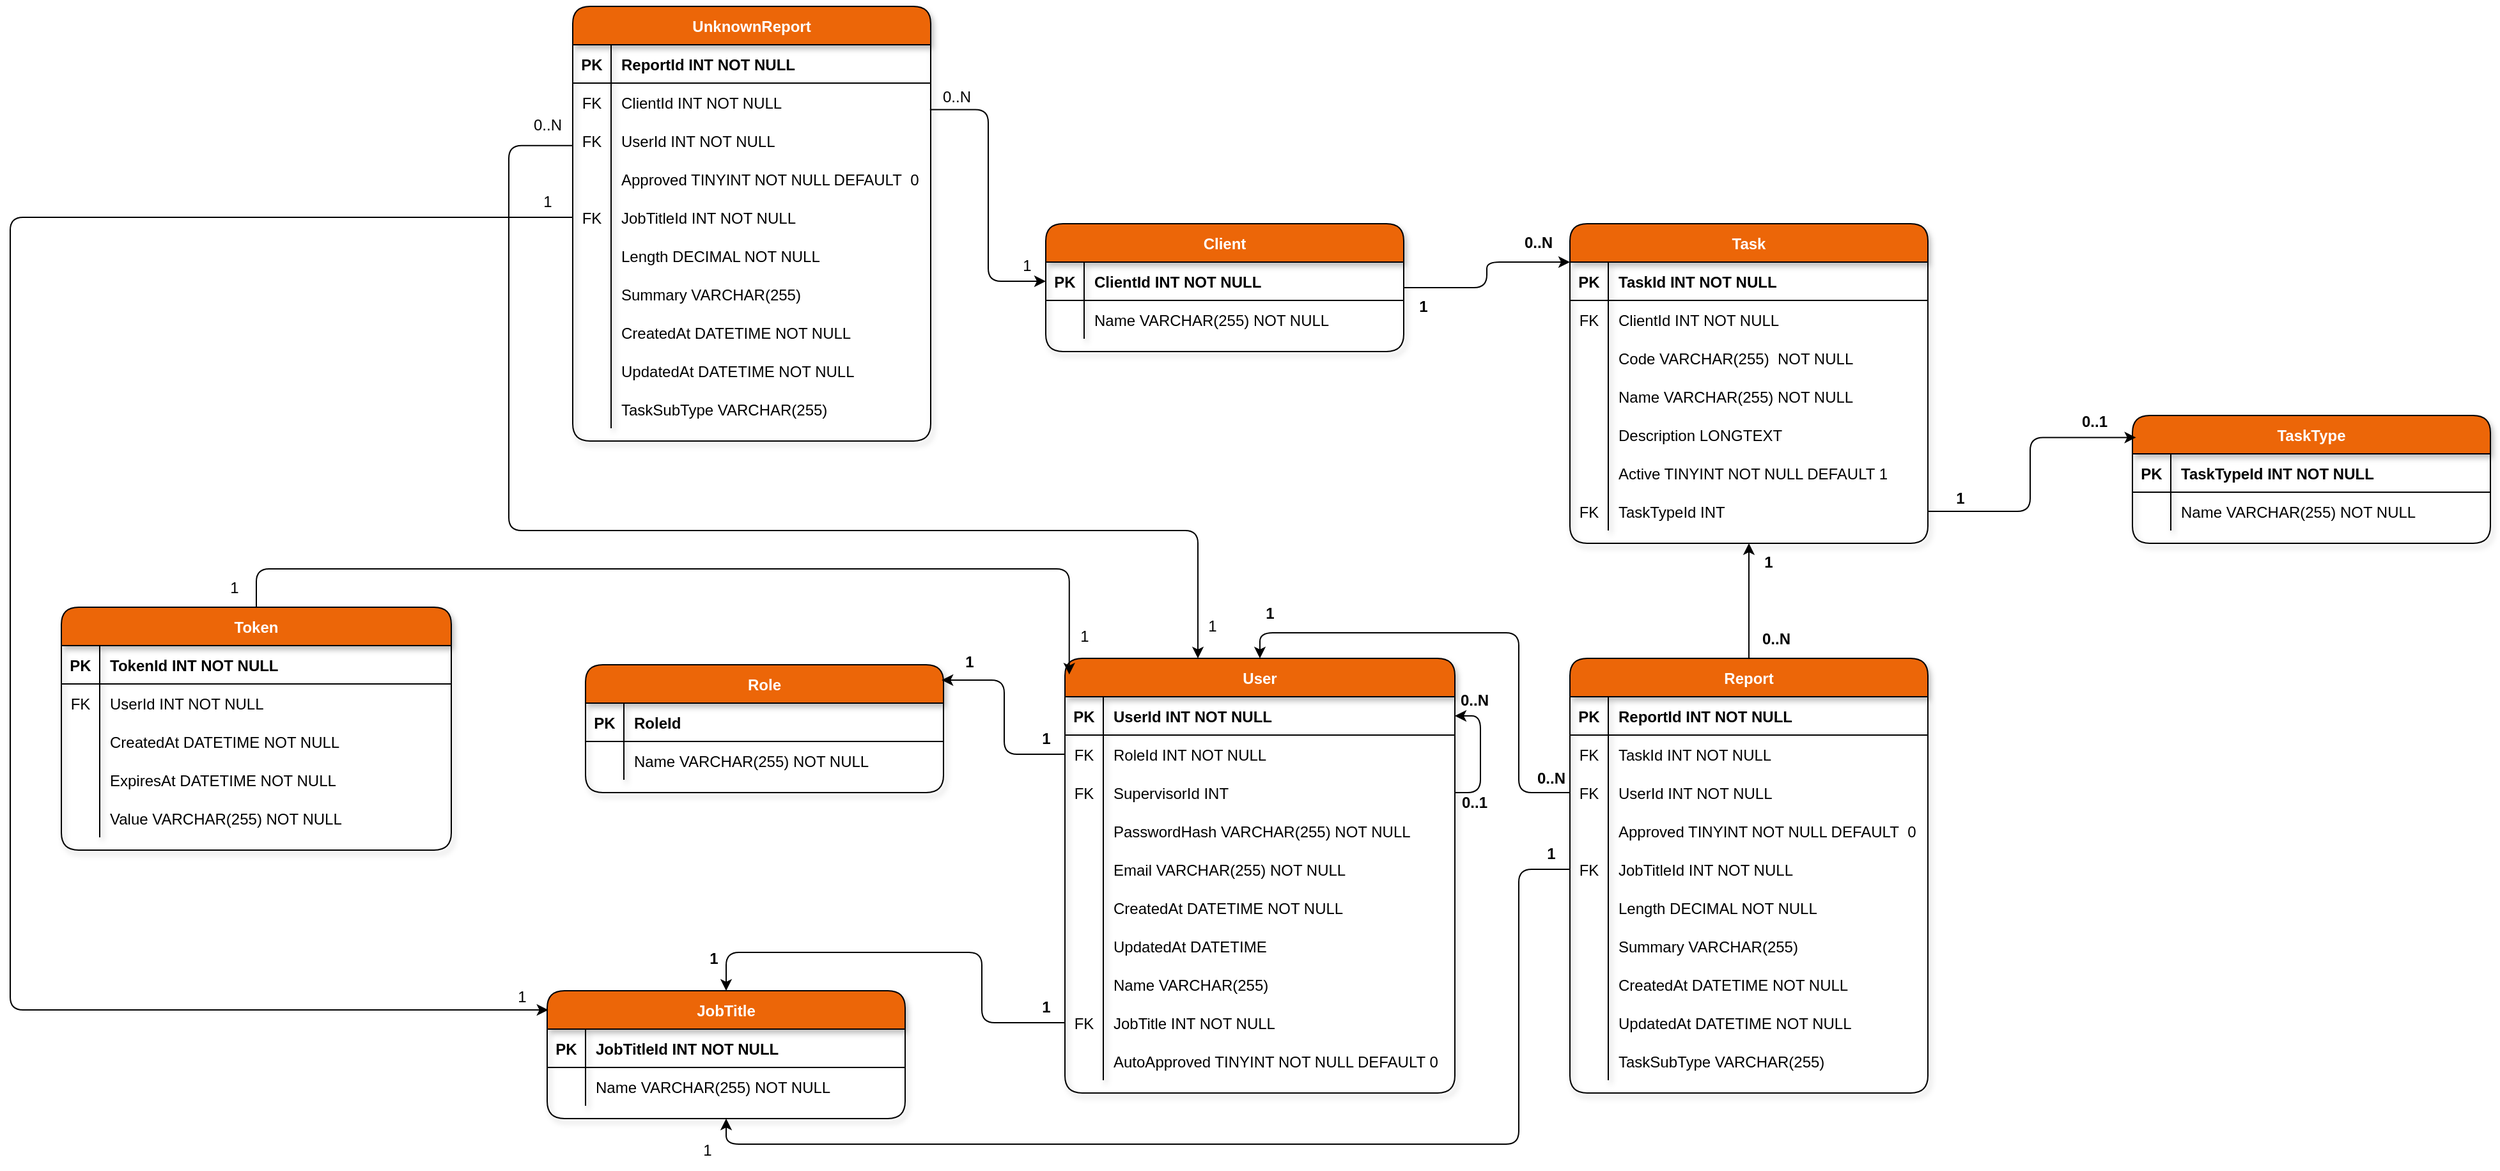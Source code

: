 <mxfile version="24.8.4">
  <diagram id="R2lEEEUBdFMjLlhIrx00" name="Page-1">
    <mxGraphModel dx="3056" dy="2288" grid="1" gridSize="10" guides="1" tooltips="1" connect="1" arrows="1" fold="1" page="1" pageScale="1" pageWidth="850" pageHeight="1100" math="0" shadow="0" extFonts="Permanent Marker^https://fonts.googleapis.com/css?family=Permanent+Marker">
      <root>
        <mxCell id="0" />
        <mxCell id="1" parent="0" />
        <mxCell id="9qhu4C-jNbutRZqVMP-J-235" style="edgeStyle=orthogonalEdgeStyle;rounded=1;orthogonalLoop=1;jettySize=auto;html=1;entryX=1;entryY=0.5;entryDx=0;entryDy=0;fontFamily=Helvetica;fontSize=12;fontColor=#FFFFFF;fontStyle=1;autosize=1;resizable=0;exitX=1;exitY=0.5;exitDx=0;exitDy=0;endArrow=none;endFill=0;startArrow=classic;startFill=1;" parent="1" source="9qhu4C-jNbutRZqVMP-J-170" target="9qhu4C-jNbutRZqVMP-J-176" edge="1">
          <mxGeometry relative="1" as="geometry">
            <Array as="points">
              <mxPoint x="360" y="505" />
              <mxPoint x="360" y="565" />
            </Array>
          </mxGeometry>
        </mxCell>
        <mxCell id="C-vyLk0tnHw3VtMMgP7b-23" value="Client" style="shape=table;startSize=30;container=1;collapsible=1;childLayout=tableLayout;fixedRows=1;rowLines=0;fontStyle=1;align=center;resizeLast=1;rounded=1;fillColor=#ec6608;fontColor=#FFFFFF;shadow=1;" parent="1" vertex="1">
          <mxGeometry x="20" y="120" width="280" height="100" as="geometry" />
        </mxCell>
        <mxCell id="C-vyLk0tnHw3VtMMgP7b-24" value="" style="shape=partialRectangle;collapsible=0;dropTarget=0;pointerEvents=0;fillColor=none;points=[[0,0.5],[1,0.5]];portConstraint=eastwest;top=0;left=0;right=0;bottom=1;rounded=1;" parent="C-vyLk0tnHw3VtMMgP7b-23" vertex="1">
          <mxGeometry y="30" width="280" height="30" as="geometry" />
        </mxCell>
        <mxCell id="C-vyLk0tnHw3VtMMgP7b-25" value="PK" style="shape=partialRectangle;overflow=hidden;connectable=0;fillColor=none;top=0;left=0;bottom=0;right=0;fontStyle=1;rounded=1;" parent="C-vyLk0tnHw3VtMMgP7b-24" vertex="1">
          <mxGeometry width="30" height="30" as="geometry">
            <mxRectangle width="30" height="30" as="alternateBounds" />
          </mxGeometry>
        </mxCell>
        <mxCell id="C-vyLk0tnHw3VtMMgP7b-26" value="ClientId INT NOT NULL" style="shape=partialRectangle;overflow=hidden;connectable=0;fillColor=none;top=0;left=0;bottom=0;right=0;align=left;spacingLeft=6;fontStyle=1;rounded=1;" parent="C-vyLk0tnHw3VtMMgP7b-24" vertex="1">
          <mxGeometry x="30" width="250" height="30" as="geometry">
            <mxRectangle width="250" height="30" as="alternateBounds" />
          </mxGeometry>
        </mxCell>
        <mxCell id="C-vyLk0tnHw3VtMMgP7b-27" value="" style="shape=partialRectangle;collapsible=0;dropTarget=0;pointerEvents=0;fillColor=none;points=[[0,0.5],[1,0.5]];portConstraint=eastwest;top=0;left=0;right=0;bottom=0;rounded=1;" parent="C-vyLk0tnHw3VtMMgP7b-23" vertex="1">
          <mxGeometry y="60" width="280" height="30" as="geometry" />
        </mxCell>
        <mxCell id="C-vyLk0tnHw3VtMMgP7b-28" value="" style="shape=partialRectangle;overflow=hidden;connectable=0;fillColor=none;top=0;left=0;bottom=0;right=0;rounded=1;" parent="C-vyLk0tnHw3VtMMgP7b-27" vertex="1">
          <mxGeometry width="30" height="30" as="geometry">
            <mxRectangle width="30" height="30" as="alternateBounds" />
          </mxGeometry>
        </mxCell>
        <mxCell id="C-vyLk0tnHw3VtMMgP7b-29" value="Name VARCHAR(255) NOT NULL" style="shape=partialRectangle;overflow=hidden;connectable=0;fillColor=none;top=0;left=0;bottom=0;right=0;align=left;spacingLeft=6;rounded=1;" parent="C-vyLk0tnHw3VtMMgP7b-27" vertex="1">
          <mxGeometry x="30" width="250" height="30" as="geometry">
            <mxRectangle width="250" height="30" as="alternateBounds" />
          </mxGeometry>
        </mxCell>
        <mxCell id="9qhu4C-jNbutRZqVMP-J-35" value="Task" style="shape=table;startSize=30;container=1;collapsible=1;childLayout=tableLayout;fixedRows=1;rowLines=0;fontStyle=1;align=center;resizeLast=1;rounded=1;fillColor=#ec6608;fontColor=#FFFFFF;shadow=1;" parent="1" vertex="1">
          <mxGeometry x="430" y="120" width="280" height="250" as="geometry" />
        </mxCell>
        <mxCell id="9qhu4C-jNbutRZqVMP-J-36" value="" style="shape=partialRectangle;collapsible=0;dropTarget=0;pointerEvents=0;fillColor=none;points=[[0,0.5],[1,0.5]];portConstraint=eastwest;top=0;left=0;right=0;bottom=1;rounded=1;" parent="9qhu4C-jNbutRZqVMP-J-35" vertex="1">
          <mxGeometry y="30" width="280" height="30" as="geometry" />
        </mxCell>
        <mxCell id="9qhu4C-jNbutRZqVMP-J-37" value="PK" style="shape=partialRectangle;overflow=hidden;connectable=0;fillColor=none;top=0;left=0;bottom=0;right=0;fontStyle=1;rounded=1;" parent="9qhu4C-jNbutRZqVMP-J-36" vertex="1">
          <mxGeometry width="30" height="30" as="geometry">
            <mxRectangle width="30" height="30" as="alternateBounds" />
          </mxGeometry>
        </mxCell>
        <mxCell id="9qhu4C-jNbutRZqVMP-J-38" value="TaskId INT NOT NULL" style="shape=partialRectangle;overflow=hidden;connectable=0;fillColor=none;top=0;left=0;bottom=0;right=0;align=left;spacingLeft=6;fontStyle=1;rounded=1;" parent="9qhu4C-jNbutRZqVMP-J-36" vertex="1">
          <mxGeometry x="30" width="250" height="30" as="geometry">
            <mxRectangle width="250" height="30" as="alternateBounds" />
          </mxGeometry>
        </mxCell>
        <mxCell id="9qhu4C-jNbutRZqVMP-J-39" value="" style="shape=partialRectangle;collapsible=0;dropTarget=0;pointerEvents=0;fillColor=none;points=[[0,0.5],[1,0.5]];portConstraint=eastwest;top=0;left=0;right=0;bottom=0;rounded=1;" parent="9qhu4C-jNbutRZqVMP-J-35" vertex="1">
          <mxGeometry y="60" width="280" height="30" as="geometry" />
        </mxCell>
        <mxCell id="9qhu4C-jNbutRZqVMP-J-40" value="FK" style="shape=partialRectangle;overflow=hidden;connectable=0;fillColor=none;top=0;left=0;bottom=0;right=0;rounded=1;" parent="9qhu4C-jNbutRZqVMP-J-39" vertex="1">
          <mxGeometry width="30" height="30" as="geometry">
            <mxRectangle width="30" height="30" as="alternateBounds" />
          </mxGeometry>
        </mxCell>
        <mxCell id="9qhu4C-jNbutRZqVMP-J-41" value="ClientId INT NOT NULL" style="shape=partialRectangle;overflow=hidden;connectable=0;fillColor=none;top=0;left=0;bottom=0;right=0;align=left;spacingLeft=6;rounded=1;" parent="9qhu4C-jNbutRZqVMP-J-39" vertex="1">
          <mxGeometry x="30" width="250" height="30" as="geometry">
            <mxRectangle width="250" height="30" as="alternateBounds" />
          </mxGeometry>
        </mxCell>
        <mxCell id="9qhu4C-jNbutRZqVMP-J-42" value="" style="shape=partialRectangle;collapsible=0;dropTarget=0;pointerEvents=0;fillColor=none;points=[[0,0.5],[1,0.5]];portConstraint=eastwest;top=0;left=0;right=0;bottom=0;rounded=1;" parent="9qhu4C-jNbutRZqVMP-J-35" vertex="1">
          <mxGeometry y="90" width="280" height="30" as="geometry" />
        </mxCell>
        <mxCell id="9qhu4C-jNbutRZqVMP-J-43" value="" style="shape=partialRectangle;overflow=hidden;connectable=0;fillColor=none;top=0;left=0;bottom=0;right=0;rounded=1;" parent="9qhu4C-jNbutRZqVMP-J-42" vertex="1">
          <mxGeometry width="30" height="30" as="geometry">
            <mxRectangle width="30" height="30" as="alternateBounds" />
          </mxGeometry>
        </mxCell>
        <mxCell id="9qhu4C-jNbutRZqVMP-J-44" value="Code VARCHAR(255)  NOT NULL" style="shape=partialRectangle;overflow=hidden;connectable=0;fillColor=none;top=0;left=0;bottom=0;right=0;align=left;spacingLeft=6;rounded=1;" parent="9qhu4C-jNbutRZqVMP-J-42" vertex="1">
          <mxGeometry x="30" width="250" height="30" as="geometry">
            <mxRectangle width="250" height="30" as="alternateBounds" />
          </mxGeometry>
        </mxCell>
        <mxCell id="9qhu4C-jNbutRZqVMP-J-45" value="" style="shape=partialRectangle;collapsible=0;dropTarget=0;pointerEvents=0;fillColor=none;points=[[0,0.5],[1,0.5]];portConstraint=eastwest;top=0;left=0;right=0;bottom=0;rounded=1;" parent="9qhu4C-jNbutRZqVMP-J-35" vertex="1">
          <mxGeometry y="120" width="280" height="30" as="geometry" />
        </mxCell>
        <mxCell id="9qhu4C-jNbutRZqVMP-J-46" value="" style="shape=partialRectangle;overflow=hidden;connectable=0;fillColor=none;top=0;left=0;bottom=0;right=0;rounded=1;" parent="9qhu4C-jNbutRZqVMP-J-45" vertex="1">
          <mxGeometry width="30" height="30" as="geometry">
            <mxRectangle width="30" height="30" as="alternateBounds" />
          </mxGeometry>
        </mxCell>
        <mxCell id="9qhu4C-jNbutRZqVMP-J-47" value="Name VARCHAR(255) NOT NULL" style="shape=partialRectangle;overflow=hidden;connectable=0;fillColor=none;top=0;left=0;bottom=0;right=0;align=left;spacingLeft=6;rounded=1;" parent="9qhu4C-jNbutRZqVMP-J-45" vertex="1">
          <mxGeometry x="30" width="250" height="30" as="geometry">
            <mxRectangle width="250" height="30" as="alternateBounds" />
          </mxGeometry>
        </mxCell>
        <mxCell id="9qhu4C-jNbutRZqVMP-J-48" value="" style="shape=partialRectangle;collapsible=0;dropTarget=0;pointerEvents=0;fillColor=none;points=[[0,0.5],[1,0.5]];portConstraint=eastwest;top=0;left=0;right=0;bottom=0;rounded=1;" parent="9qhu4C-jNbutRZqVMP-J-35" vertex="1">
          <mxGeometry y="150" width="280" height="30" as="geometry" />
        </mxCell>
        <mxCell id="9qhu4C-jNbutRZqVMP-J-49" value="" style="shape=partialRectangle;overflow=hidden;connectable=0;fillColor=none;top=0;left=0;bottom=0;right=0;rounded=1;" parent="9qhu4C-jNbutRZqVMP-J-48" vertex="1">
          <mxGeometry width="30" height="30" as="geometry">
            <mxRectangle width="30" height="30" as="alternateBounds" />
          </mxGeometry>
        </mxCell>
        <mxCell id="9qhu4C-jNbutRZqVMP-J-50" value="Description LONGTEXT" style="shape=partialRectangle;overflow=hidden;connectable=0;fillColor=none;top=0;left=0;bottom=0;right=0;align=left;spacingLeft=6;rounded=1;" parent="9qhu4C-jNbutRZqVMP-J-48" vertex="1">
          <mxGeometry x="30" width="250" height="30" as="geometry">
            <mxRectangle width="250" height="30" as="alternateBounds" />
          </mxGeometry>
        </mxCell>
        <mxCell id="9qhu4C-jNbutRZqVMP-J-52" value="" style="shape=partialRectangle;collapsible=0;dropTarget=0;pointerEvents=0;fillColor=none;points=[[0,0.5],[1,0.5]];portConstraint=eastwest;top=0;left=0;right=0;bottom=0;rounded=1;" parent="9qhu4C-jNbutRZqVMP-J-35" vertex="1">
          <mxGeometry y="180" width="280" height="30" as="geometry" />
        </mxCell>
        <mxCell id="9qhu4C-jNbutRZqVMP-J-53" value="" style="shape=partialRectangle;overflow=hidden;connectable=0;fillColor=none;top=0;left=0;bottom=0;right=0;rounded=1;" parent="9qhu4C-jNbutRZqVMP-J-52" vertex="1">
          <mxGeometry width="30" height="30" as="geometry">
            <mxRectangle width="30" height="30" as="alternateBounds" />
          </mxGeometry>
        </mxCell>
        <mxCell id="9qhu4C-jNbutRZqVMP-J-54" value="Active TINYINT NOT NULL DEFAULT 1" style="shape=partialRectangle;overflow=hidden;connectable=0;fillColor=none;top=0;left=0;bottom=0;right=0;align=left;spacingLeft=6;rounded=1;" parent="9qhu4C-jNbutRZqVMP-J-52" vertex="1">
          <mxGeometry x="30" width="250" height="30" as="geometry">
            <mxRectangle width="250" height="30" as="alternateBounds" />
          </mxGeometry>
        </mxCell>
        <mxCell id="9qhu4C-jNbutRZqVMP-J-55" value="" style="shape=partialRectangle;collapsible=0;dropTarget=0;pointerEvents=0;fillColor=none;points=[[0,0.5],[1,0.5]];portConstraint=eastwest;top=0;left=0;right=0;bottom=0;rounded=1;" parent="9qhu4C-jNbutRZqVMP-J-35" vertex="1">
          <mxGeometry y="210" width="280" height="30" as="geometry" />
        </mxCell>
        <mxCell id="9qhu4C-jNbutRZqVMP-J-56" value="FK" style="shape=partialRectangle;overflow=hidden;connectable=0;fillColor=none;top=0;left=0;bottom=0;right=0;rounded=1;" parent="9qhu4C-jNbutRZqVMP-J-55" vertex="1">
          <mxGeometry width="30" height="30" as="geometry">
            <mxRectangle width="30" height="30" as="alternateBounds" />
          </mxGeometry>
        </mxCell>
        <mxCell id="9qhu4C-jNbutRZqVMP-J-57" value="TaskTypeId INT" style="shape=partialRectangle;overflow=hidden;connectable=0;fillColor=none;top=0;left=0;bottom=0;right=0;align=left;spacingLeft=6;rounded=1;" parent="9qhu4C-jNbutRZqVMP-J-55" vertex="1">
          <mxGeometry x="30" width="250" height="30" as="geometry">
            <mxRectangle width="250" height="30" as="alternateBounds" />
          </mxGeometry>
        </mxCell>
        <mxCell id="9qhu4C-jNbutRZqVMP-J-64" value="TaskType" style="shape=table;startSize=30;container=1;collapsible=1;childLayout=tableLayout;fixedRows=1;rowLines=0;fontStyle=1;align=center;resizeLast=1;rounded=1;fillColor=#ec6608;fontColor=#FFFFFF;shadow=1;" parent="1" vertex="1">
          <mxGeometry x="870" y="270" width="280" height="100" as="geometry" />
        </mxCell>
        <mxCell id="9qhu4C-jNbutRZqVMP-J-65" value="" style="shape=partialRectangle;collapsible=0;dropTarget=0;pointerEvents=0;fillColor=none;points=[[0,0.5],[1,0.5]];portConstraint=eastwest;top=0;left=0;right=0;bottom=1;rounded=1;" parent="9qhu4C-jNbutRZqVMP-J-64" vertex="1">
          <mxGeometry y="30" width="280" height="30" as="geometry" />
        </mxCell>
        <mxCell id="9qhu4C-jNbutRZqVMP-J-66" value="PK" style="shape=partialRectangle;overflow=hidden;connectable=0;fillColor=none;top=0;left=0;bottom=0;right=0;fontStyle=1;rounded=1;" parent="9qhu4C-jNbutRZqVMP-J-65" vertex="1">
          <mxGeometry width="30" height="30" as="geometry">
            <mxRectangle width="30" height="30" as="alternateBounds" />
          </mxGeometry>
        </mxCell>
        <mxCell id="9qhu4C-jNbutRZqVMP-J-67" value="TaskTypeId INT NOT NULL" style="shape=partialRectangle;overflow=hidden;connectable=0;fillColor=none;top=0;left=0;bottom=0;right=0;align=left;spacingLeft=6;fontStyle=1;rounded=1;" parent="9qhu4C-jNbutRZqVMP-J-65" vertex="1">
          <mxGeometry x="30" width="250" height="30" as="geometry">
            <mxRectangle width="250" height="30" as="alternateBounds" />
          </mxGeometry>
        </mxCell>
        <mxCell id="9qhu4C-jNbutRZqVMP-J-68" value="" style="shape=partialRectangle;collapsible=0;dropTarget=0;pointerEvents=0;fillColor=none;points=[[0,0.5],[1,0.5]];portConstraint=eastwest;top=0;left=0;right=0;bottom=0;rounded=1;" parent="9qhu4C-jNbutRZqVMP-J-64" vertex="1">
          <mxGeometry y="60" width="280" height="30" as="geometry" />
        </mxCell>
        <mxCell id="9qhu4C-jNbutRZqVMP-J-69" value="" style="shape=partialRectangle;overflow=hidden;connectable=0;fillColor=none;top=0;left=0;bottom=0;right=0;rounded=1;" parent="9qhu4C-jNbutRZqVMP-J-68" vertex="1">
          <mxGeometry width="30" height="30" as="geometry">
            <mxRectangle width="30" height="30" as="alternateBounds" />
          </mxGeometry>
        </mxCell>
        <mxCell id="9qhu4C-jNbutRZqVMP-J-70" value="Name VARCHAR(255) NOT NULL" style="shape=partialRectangle;overflow=hidden;connectable=0;fillColor=none;top=0;left=0;bottom=0;right=0;align=left;spacingLeft=6;rounded=1;" parent="9qhu4C-jNbutRZqVMP-J-68" vertex="1">
          <mxGeometry x="30" width="250" height="30" as="geometry">
            <mxRectangle width="250" height="30" as="alternateBounds" />
          </mxGeometry>
        </mxCell>
        <mxCell id="9qhu4C-jNbutRZqVMP-J-92" style="edgeStyle=orthogonalEdgeStyle;rounded=1;orthogonalLoop=1;jettySize=auto;html=1;fontFamily=Helvetica;fontSize=12;fontColor=#FFFFFF;fontStyle=5;startArrow=none;startFill=0;exitX=1;exitY=0.5;exitDx=0;exitDy=0;endArrow=classic;endFill=1;endSize=6;startSize=24;entryX=0.01;entryY=0.172;entryDx=0;entryDy=0;entryPerimeter=0;" parent="1" source="9qhu4C-jNbutRZqVMP-J-55" target="9qhu4C-jNbutRZqVMP-J-64" edge="1">
          <mxGeometry relative="1" as="geometry">
            <mxPoint x="970" y="275" as="targetPoint" />
          </mxGeometry>
        </mxCell>
        <mxCell id="9qhu4C-jNbutRZqVMP-J-100" value="&lt;font color=&quot;#000000&quot;&gt;0..1&lt;/font&gt;" style="text;html=1;align=center;verticalAlign=middle;resizable=0;points=[];autosize=1;strokeColor=none;fillColor=none;fontFamily=Helvetica;fontSize=12;fontColor=#FFFFFF;fontStyle=1;" parent="1" vertex="1">
          <mxGeometry x="820" y="260" width="40" height="30" as="geometry" />
        </mxCell>
        <mxCell id="9qhu4C-jNbutRZqVMP-J-102" value="&lt;font color=&quot;#000000&quot;&gt;1&lt;/font&gt;" style="text;html=1;align=center;verticalAlign=middle;resizable=0;points=[];autosize=1;strokeColor=none;fillColor=none;fontFamily=Helvetica;fontSize=12;fontColor=#FFFFFF;fontStyle=1;" parent="1" vertex="1">
          <mxGeometry x="720" y="320" width="30" height="30" as="geometry" />
        </mxCell>
        <mxCell id="9qhu4C-jNbutRZqVMP-J-108" style="edgeStyle=orthogonalEdgeStyle;rounded=1;orthogonalLoop=1;jettySize=auto;html=1;entryX=0;entryY=0.12;entryDx=0;entryDy=0;entryPerimeter=0;fontFamily=Helvetica;fontSize=12;fontColor=#FFFFFF;fontStyle=1;autosize=1;resizable=0;" parent="1" source="C-vyLk0tnHw3VtMMgP7b-23" target="9qhu4C-jNbutRZqVMP-J-35" edge="1">
          <mxGeometry relative="1" as="geometry" />
        </mxCell>
        <mxCell id="9qhu4C-jNbutRZqVMP-J-110" value="&lt;font color=&quot;#000000&quot;&gt;1&lt;/font&gt;" style="text;html=1;align=center;verticalAlign=middle;resizable=0;points=[];autosize=1;strokeColor=none;fillColor=none;fontFamily=Helvetica;fontSize=12;fontColor=#FFFFFF;fontStyle=1;" parent="1" vertex="1">
          <mxGeometry x="300" y="170" width="30" height="30" as="geometry" />
        </mxCell>
        <mxCell id="9qhu4C-jNbutRZqVMP-J-111" value="&lt;font color=&quot;#000000&quot;&gt;0..N&lt;/font&gt;" style="text;html=1;align=center;verticalAlign=middle;resizable=0;points=[];autosize=1;strokeColor=none;fillColor=none;fontFamily=Helvetica;fontSize=12;fontColor=#FFFFFF;fontStyle=1;" parent="1" vertex="1">
          <mxGeometry x="380" y="120" width="50" height="30" as="geometry" />
        </mxCell>
        <mxCell id="9qhu4C-jNbutRZqVMP-J-145" style="edgeStyle=orthogonalEdgeStyle;rounded=1;orthogonalLoop=1;jettySize=auto;html=1;exitX=0.5;exitY=0;exitDx=0;exitDy=0;entryX=0.5;entryY=1;entryDx=0;entryDy=0;fontFamily=Helvetica;fontSize=12;fontColor=#FFFFFF;fontStyle=1;autosize=1;resizable=0;" parent="1" source="9qhu4C-jNbutRZqVMP-J-112" target="9qhu4C-jNbutRZqVMP-J-35" edge="1">
          <mxGeometry relative="1" as="geometry" />
        </mxCell>
        <mxCell id="9qhu4C-jNbutRZqVMP-J-240" style="edgeStyle=orthogonalEdgeStyle;rounded=1;orthogonalLoop=1;jettySize=auto;html=1;entryX=0.5;entryY=0;entryDx=0;entryDy=0;fontFamily=Helvetica;fontSize=12;fontColor=#FFFFFF;fontStyle=1;autosize=1;resizable=0;exitX=0;exitY=0.5;exitDx=0;exitDy=0;" parent="1" source="9qhu4C-jNbutRZqVMP-J-119" target="9qhu4C-jNbutRZqVMP-J-169" edge="1">
          <mxGeometry relative="1" as="geometry">
            <Array as="points">
              <mxPoint x="390" y="565" />
              <mxPoint x="390" y="440" />
              <mxPoint x="187" y="440" />
            </Array>
          </mxGeometry>
        </mxCell>
        <mxCell id="9qhu4C-jNbutRZqVMP-J-112" value="Report" style="shape=table;startSize=30;container=1;collapsible=1;childLayout=tableLayout;fixedRows=1;rowLines=0;fontStyle=1;align=center;resizeLast=1;rounded=1;fillColor=#ec6608;fontColor=#FFFFFF;shadow=1;" parent="1" vertex="1">
          <mxGeometry x="430" y="460" width="280" height="340" as="geometry" />
        </mxCell>
        <mxCell id="9qhu4C-jNbutRZqVMP-J-113" value="" style="shape=partialRectangle;collapsible=0;dropTarget=0;pointerEvents=0;fillColor=none;points=[[0,0.5],[1,0.5]];portConstraint=eastwest;top=0;left=0;right=0;bottom=1;rounded=1;" parent="9qhu4C-jNbutRZqVMP-J-112" vertex="1">
          <mxGeometry y="30" width="280" height="30" as="geometry" />
        </mxCell>
        <mxCell id="9qhu4C-jNbutRZqVMP-J-114" value="PK" style="shape=partialRectangle;overflow=hidden;connectable=0;fillColor=none;top=0;left=0;bottom=0;right=0;fontStyle=1;rounded=1;" parent="9qhu4C-jNbutRZqVMP-J-113" vertex="1">
          <mxGeometry width="30" height="30" as="geometry">
            <mxRectangle width="30" height="30" as="alternateBounds" />
          </mxGeometry>
        </mxCell>
        <mxCell id="9qhu4C-jNbutRZqVMP-J-115" value="ReportId INT NOT NULL" style="shape=partialRectangle;overflow=hidden;connectable=0;fillColor=none;top=0;left=0;bottom=0;right=0;align=left;spacingLeft=6;fontStyle=1;rounded=1;" parent="9qhu4C-jNbutRZqVMP-J-113" vertex="1">
          <mxGeometry x="30" width="250" height="30" as="geometry">
            <mxRectangle width="250" height="30" as="alternateBounds" />
          </mxGeometry>
        </mxCell>
        <mxCell id="9qhu4C-jNbutRZqVMP-J-116" value="" style="shape=partialRectangle;collapsible=0;dropTarget=0;pointerEvents=0;fillColor=none;points=[[0,0.5],[1,0.5]];portConstraint=eastwest;top=0;left=0;right=0;bottom=0;rounded=1;" parent="9qhu4C-jNbutRZqVMP-J-112" vertex="1">
          <mxGeometry y="60" width="280" height="30" as="geometry" />
        </mxCell>
        <mxCell id="9qhu4C-jNbutRZqVMP-J-117" value="FK" style="shape=partialRectangle;overflow=hidden;connectable=0;fillColor=none;top=0;left=0;bottom=0;right=0;rounded=1;" parent="9qhu4C-jNbutRZqVMP-J-116" vertex="1">
          <mxGeometry width="30" height="30" as="geometry">
            <mxRectangle width="30" height="30" as="alternateBounds" />
          </mxGeometry>
        </mxCell>
        <mxCell id="9qhu4C-jNbutRZqVMP-J-118" value="TaskId INT NOT NULL" style="shape=partialRectangle;overflow=hidden;connectable=0;fillColor=none;top=0;left=0;bottom=0;right=0;align=left;spacingLeft=6;rounded=1;" parent="9qhu4C-jNbutRZqVMP-J-116" vertex="1">
          <mxGeometry x="30" width="250" height="30" as="geometry">
            <mxRectangle width="250" height="30" as="alternateBounds" />
          </mxGeometry>
        </mxCell>
        <mxCell id="9qhu4C-jNbutRZqVMP-J-119" value="" style="shape=partialRectangle;collapsible=0;dropTarget=0;pointerEvents=0;fillColor=none;points=[[0,0.5],[1,0.5]];portConstraint=eastwest;top=0;left=0;right=0;bottom=0;rounded=1;" parent="9qhu4C-jNbutRZqVMP-J-112" vertex="1">
          <mxGeometry y="90" width="280" height="30" as="geometry" />
        </mxCell>
        <mxCell id="9qhu4C-jNbutRZqVMP-J-120" value="FK" style="shape=partialRectangle;overflow=hidden;connectable=0;fillColor=none;top=0;left=0;bottom=0;right=0;rounded=1;" parent="9qhu4C-jNbutRZqVMP-J-119" vertex="1">
          <mxGeometry width="30" height="30" as="geometry">
            <mxRectangle width="30" height="30" as="alternateBounds" />
          </mxGeometry>
        </mxCell>
        <mxCell id="9qhu4C-jNbutRZqVMP-J-121" value="UserId INT NOT NULL" style="shape=partialRectangle;overflow=hidden;connectable=0;fillColor=none;top=0;left=0;bottom=0;right=0;align=left;spacingLeft=6;rounded=1;" parent="9qhu4C-jNbutRZqVMP-J-119" vertex="1">
          <mxGeometry x="30" width="250" height="30" as="geometry">
            <mxRectangle width="250" height="30" as="alternateBounds" />
          </mxGeometry>
        </mxCell>
        <mxCell id="9qhu4C-jNbutRZqVMP-J-122" value="" style="shape=partialRectangle;collapsible=0;dropTarget=0;pointerEvents=0;fillColor=none;points=[[0,0.5],[1,0.5]];portConstraint=eastwest;top=0;left=0;right=0;bottom=0;rounded=1;" parent="9qhu4C-jNbutRZqVMP-J-112" vertex="1">
          <mxGeometry y="120" width="280" height="30" as="geometry" />
        </mxCell>
        <mxCell id="9qhu4C-jNbutRZqVMP-J-123" value="" style="shape=partialRectangle;overflow=hidden;connectable=0;fillColor=none;top=0;left=0;bottom=0;right=0;rounded=1;" parent="9qhu4C-jNbutRZqVMP-J-122" vertex="1">
          <mxGeometry width="30" height="30" as="geometry">
            <mxRectangle width="30" height="30" as="alternateBounds" />
          </mxGeometry>
        </mxCell>
        <mxCell id="9qhu4C-jNbutRZqVMP-J-124" value="Approved TINYINT NOT NULL DEFAULT  0" style="shape=partialRectangle;overflow=hidden;connectable=0;fillColor=none;top=0;left=0;bottom=0;right=0;align=left;spacingLeft=6;rounded=1;" parent="9qhu4C-jNbutRZqVMP-J-122" vertex="1">
          <mxGeometry x="30" width="250" height="30" as="geometry">
            <mxRectangle width="250" height="30" as="alternateBounds" />
          </mxGeometry>
        </mxCell>
        <mxCell id="9qhu4C-jNbutRZqVMP-J-125" value="" style="shape=partialRectangle;collapsible=0;dropTarget=0;pointerEvents=0;fillColor=none;points=[[0,0.5],[1,0.5]];portConstraint=eastwest;top=0;left=0;right=0;bottom=0;rounded=1;" parent="9qhu4C-jNbutRZqVMP-J-112" vertex="1">
          <mxGeometry y="150" width="280" height="30" as="geometry" />
        </mxCell>
        <mxCell id="9qhu4C-jNbutRZqVMP-J-126" value="FK" style="shape=partialRectangle;overflow=hidden;connectable=0;fillColor=none;top=0;left=0;bottom=0;right=0;rounded=1;" parent="9qhu4C-jNbutRZqVMP-J-125" vertex="1">
          <mxGeometry width="30" height="30" as="geometry">
            <mxRectangle width="30" height="30" as="alternateBounds" />
          </mxGeometry>
        </mxCell>
        <mxCell id="9qhu4C-jNbutRZqVMP-J-127" value="JobTitleId INT NOT NULL" style="shape=partialRectangle;overflow=hidden;connectable=0;fillColor=none;top=0;left=0;bottom=0;right=0;align=left;spacingLeft=6;rounded=1;" parent="9qhu4C-jNbutRZqVMP-J-125" vertex="1">
          <mxGeometry x="30" width="250" height="30" as="geometry">
            <mxRectangle width="250" height="30" as="alternateBounds" />
          </mxGeometry>
        </mxCell>
        <mxCell id="9qhu4C-jNbutRZqVMP-J-131" value="" style="shape=partialRectangle;collapsible=0;dropTarget=0;pointerEvents=0;fillColor=none;points=[[0,0.5],[1,0.5]];portConstraint=eastwest;top=0;left=0;right=0;bottom=0;rounded=1;" parent="9qhu4C-jNbutRZqVMP-J-112" vertex="1">
          <mxGeometry y="180" width="280" height="30" as="geometry" />
        </mxCell>
        <mxCell id="9qhu4C-jNbutRZqVMP-J-132" value="" style="shape=partialRectangle;overflow=hidden;connectable=0;fillColor=none;top=0;left=0;bottom=0;right=0;rounded=1;" parent="9qhu4C-jNbutRZqVMP-J-131" vertex="1">
          <mxGeometry width="30" height="30" as="geometry">
            <mxRectangle width="30" height="30" as="alternateBounds" />
          </mxGeometry>
        </mxCell>
        <mxCell id="9qhu4C-jNbutRZqVMP-J-133" value="Length DECIMAL NOT NULL" style="shape=partialRectangle;overflow=hidden;connectable=0;fillColor=none;top=0;left=0;bottom=0;right=0;align=left;spacingLeft=6;rounded=1;" parent="9qhu4C-jNbutRZqVMP-J-131" vertex="1">
          <mxGeometry x="30" width="250" height="30" as="geometry">
            <mxRectangle width="250" height="30" as="alternateBounds" />
          </mxGeometry>
        </mxCell>
        <mxCell id="9qhu4C-jNbutRZqVMP-J-151" value="" style="shape=partialRectangle;collapsible=0;dropTarget=0;pointerEvents=0;fillColor=none;points=[[0,0.5],[1,0.5]];portConstraint=eastwest;top=0;left=0;right=0;bottom=0;rounded=1;" parent="9qhu4C-jNbutRZqVMP-J-112" vertex="1">
          <mxGeometry y="210" width="280" height="30" as="geometry" />
        </mxCell>
        <mxCell id="9qhu4C-jNbutRZqVMP-J-152" value="" style="shape=partialRectangle;overflow=hidden;connectable=0;fillColor=none;top=0;left=0;bottom=0;right=0;rounded=1;" parent="9qhu4C-jNbutRZqVMP-J-151" vertex="1">
          <mxGeometry width="30" height="30" as="geometry">
            <mxRectangle width="30" height="30" as="alternateBounds" />
          </mxGeometry>
        </mxCell>
        <mxCell id="9qhu4C-jNbutRZqVMP-J-153" value="Summary VARCHAR(255)" style="shape=partialRectangle;overflow=hidden;connectable=0;fillColor=none;top=0;left=0;bottom=0;right=0;align=left;spacingLeft=6;rounded=1;" parent="9qhu4C-jNbutRZqVMP-J-151" vertex="1">
          <mxGeometry x="30" width="250" height="30" as="geometry">
            <mxRectangle width="250" height="30" as="alternateBounds" />
          </mxGeometry>
        </mxCell>
        <mxCell id="9qhu4C-jNbutRZqVMP-J-154" value="" style="shape=partialRectangle;collapsible=0;dropTarget=0;pointerEvents=0;fillColor=none;points=[[0,0.5],[1,0.5]];portConstraint=eastwest;top=0;left=0;right=0;bottom=0;rounded=1;" parent="9qhu4C-jNbutRZqVMP-J-112" vertex="1">
          <mxGeometry y="240" width="280" height="30" as="geometry" />
        </mxCell>
        <mxCell id="9qhu4C-jNbutRZqVMP-J-155" value="" style="shape=partialRectangle;overflow=hidden;connectable=0;fillColor=none;top=0;left=0;bottom=0;right=0;rounded=1;" parent="9qhu4C-jNbutRZqVMP-J-154" vertex="1">
          <mxGeometry width="30" height="30" as="geometry">
            <mxRectangle width="30" height="30" as="alternateBounds" />
          </mxGeometry>
        </mxCell>
        <mxCell id="9qhu4C-jNbutRZqVMP-J-156" value="CreatedAt DATETIME NOT NULL" style="shape=partialRectangle;overflow=hidden;connectable=0;fillColor=none;top=0;left=0;bottom=0;right=0;align=left;spacingLeft=6;rounded=1;" parent="9qhu4C-jNbutRZqVMP-J-154" vertex="1">
          <mxGeometry x="30" width="250" height="30" as="geometry">
            <mxRectangle width="250" height="30" as="alternateBounds" />
          </mxGeometry>
        </mxCell>
        <mxCell id="9qhu4C-jNbutRZqVMP-J-157" value="" style="shape=partialRectangle;collapsible=0;dropTarget=0;pointerEvents=0;fillColor=none;points=[[0,0.5],[1,0.5]];portConstraint=eastwest;top=0;left=0;right=0;bottom=0;rounded=1;" parent="9qhu4C-jNbutRZqVMP-J-112" vertex="1">
          <mxGeometry y="270" width="280" height="30" as="geometry" />
        </mxCell>
        <mxCell id="9qhu4C-jNbutRZqVMP-J-158" value="" style="shape=partialRectangle;overflow=hidden;connectable=0;fillColor=none;top=0;left=0;bottom=0;right=0;rounded=1;" parent="9qhu4C-jNbutRZqVMP-J-157" vertex="1">
          <mxGeometry width="30" height="30" as="geometry">
            <mxRectangle width="30" height="30" as="alternateBounds" />
          </mxGeometry>
        </mxCell>
        <mxCell id="9qhu4C-jNbutRZqVMP-J-159" value="UpdatedAt DATETIME NOT NULL" style="shape=partialRectangle;overflow=hidden;connectable=0;fillColor=none;top=0;left=0;bottom=0;right=0;align=left;spacingLeft=6;rounded=1;" parent="9qhu4C-jNbutRZqVMP-J-157" vertex="1">
          <mxGeometry x="30" width="250" height="30" as="geometry">
            <mxRectangle width="250" height="30" as="alternateBounds" />
          </mxGeometry>
        </mxCell>
        <mxCell id="9qhu4C-jNbutRZqVMP-J-163" value="" style="shape=partialRectangle;collapsible=0;dropTarget=0;pointerEvents=0;fillColor=none;points=[[0,0.5],[1,0.5]];portConstraint=eastwest;top=0;left=0;right=0;bottom=0;rounded=1;" parent="9qhu4C-jNbutRZqVMP-J-112" vertex="1">
          <mxGeometry y="300" width="280" height="30" as="geometry" />
        </mxCell>
        <mxCell id="9qhu4C-jNbutRZqVMP-J-164" value="" style="shape=partialRectangle;overflow=hidden;connectable=0;fillColor=none;top=0;left=0;bottom=0;right=0;rounded=1;" parent="9qhu4C-jNbutRZqVMP-J-163" vertex="1">
          <mxGeometry width="30" height="30" as="geometry">
            <mxRectangle width="30" height="30" as="alternateBounds" />
          </mxGeometry>
        </mxCell>
        <mxCell id="9qhu4C-jNbutRZqVMP-J-165" value="TaskSubType VARCHAR(255) " style="shape=partialRectangle;overflow=hidden;connectable=0;fillColor=none;top=0;left=0;bottom=0;right=0;align=left;spacingLeft=6;rounded=1;" parent="9qhu4C-jNbutRZqVMP-J-163" vertex="1">
          <mxGeometry x="30" width="250" height="30" as="geometry">
            <mxRectangle width="250" height="30" as="alternateBounds" />
          </mxGeometry>
        </mxCell>
        <mxCell id="9qhu4C-jNbutRZqVMP-J-146" value="&lt;font color=&quot;#000000&quot;&gt;1&lt;/font&gt;" style="text;html=1;align=center;verticalAlign=middle;resizable=0;points=[];autosize=1;strokeColor=none;fillColor=none;fontFamily=Helvetica;fontSize=12;fontColor=#FFFFFF;fontStyle=1;" parent="1" vertex="1">
          <mxGeometry x="570" y="370" width="30" height="30" as="geometry" />
        </mxCell>
        <mxCell id="9qhu4C-jNbutRZqVMP-J-147" value="&lt;font color=&quot;#000000&quot;&gt;0..N&lt;/font&gt;" style="text;html=1;align=center;verticalAlign=middle;resizable=0;points=[];autosize=1;strokeColor=none;fillColor=none;fontFamily=Helvetica;fontSize=12;fontColor=#FFFFFF;fontStyle=1;" parent="1" vertex="1">
          <mxGeometry x="566" y="430" width="50" height="30" as="geometry" />
        </mxCell>
        <mxCell id="9qhu4C-jNbutRZqVMP-J-169" value="User" style="shape=table;startSize=30;container=1;collapsible=1;childLayout=tableLayout;fixedRows=1;rowLines=0;fontStyle=1;align=center;resizeLast=1;rounded=1;fillColor=#ec6608;fontColor=#FFFFFF;shadow=1;" parent="1" vertex="1">
          <mxGeometry x="35" y="460" width="305" height="340" as="geometry" />
        </mxCell>
        <mxCell id="9qhu4C-jNbutRZqVMP-J-170" value="" style="shape=partialRectangle;collapsible=0;dropTarget=0;pointerEvents=0;fillColor=none;points=[[0,0.5],[1,0.5]];portConstraint=eastwest;top=0;left=0;right=0;bottom=1;rounded=1;" parent="9qhu4C-jNbutRZqVMP-J-169" vertex="1">
          <mxGeometry y="30" width="305" height="30" as="geometry" />
        </mxCell>
        <mxCell id="9qhu4C-jNbutRZqVMP-J-171" value="PK" style="shape=partialRectangle;overflow=hidden;connectable=0;fillColor=none;top=0;left=0;bottom=0;right=0;fontStyle=1;rounded=1;" parent="9qhu4C-jNbutRZqVMP-J-170" vertex="1">
          <mxGeometry width="30" height="30" as="geometry">
            <mxRectangle width="30" height="30" as="alternateBounds" />
          </mxGeometry>
        </mxCell>
        <mxCell id="9qhu4C-jNbutRZqVMP-J-172" value="UserId INT NOT NULL" style="shape=partialRectangle;overflow=hidden;connectable=0;fillColor=none;top=0;left=0;bottom=0;right=0;align=left;spacingLeft=6;fontStyle=1;rounded=1;" parent="9qhu4C-jNbutRZqVMP-J-170" vertex="1">
          <mxGeometry x="30" width="275" height="30" as="geometry">
            <mxRectangle width="275" height="30" as="alternateBounds" />
          </mxGeometry>
        </mxCell>
        <mxCell id="9qhu4C-jNbutRZqVMP-J-173" value="" style="shape=partialRectangle;collapsible=0;dropTarget=0;pointerEvents=0;fillColor=none;points=[[0,0.5],[1,0.5]];portConstraint=eastwest;top=0;left=0;right=0;bottom=0;rounded=1;" parent="9qhu4C-jNbutRZqVMP-J-169" vertex="1">
          <mxGeometry y="60" width="305" height="30" as="geometry" />
        </mxCell>
        <mxCell id="9qhu4C-jNbutRZqVMP-J-174" value="FK" style="shape=partialRectangle;overflow=hidden;connectable=0;fillColor=none;top=0;left=0;bottom=0;right=0;rounded=1;" parent="9qhu4C-jNbutRZqVMP-J-173" vertex="1">
          <mxGeometry width="30" height="30" as="geometry">
            <mxRectangle width="30" height="30" as="alternateBounds" />
          </mxGeometry>
        </mxCell>
        <mxCell id="9qhu4C-jNbutRZqVMP-J-175" value="RoleId INT NOT NULL" style="shape=partialRectangle;overflow=hidden;connectable=0;fillColor=none;top=0;left=0;bottom=0;right=0;align=left;spacingLeft=6;rounded=1;" parent="9qhu4C-jNbutRZqVMP-J-173" vertex="1">
          <mxGeometry x="30" width="275" height="30" as="geometry">
            <mxRectangle width="275" height="30" as="alternateBounds" />
          </mxGeometry>
        </mxCell>
        <mxCell id="9qhu4C-jNbutRZqVMP-J-176" value="" style="shape=partialRectangle;collapsible=0;dropTarget=0;pointerEvents=0;fillColor=none;points=[[0,0.5],[1,0.5]];portConstraint=eastwest;top=0;left=0;right=0;bottom=0;rounded=1;" parent="9qhu4C-jNbutRZqVMP-J-169" vertex="1">
          <mxGeometry y="90" width="305" height="30" as="geometry" />
        </mxCell>
        <mxCell id="9qhu4C-jNbutRZqVMP-J-177" value="FK" style="shape=partialRectangle;overflow=hidden;connectable=0;fillColor=none;top=0;left=0;bottom=0;right=0;rounded=1;" parent="9qhu4C-jNbutRZqVMP-J-176" vertex="1">
          <mxGeometry width="30" height="30" as="geometry">
            <mxRectangle width="30" height="30" as="alternateBounds" />
          </mxGeometry>
        </mxCell>
        <mxCell id="9qhu4C-jNbutRZqVMP-J-178" value="SupervisorId INT" style="shape=partialRectangle;overflow=hidden;connectable=0;fillColor=none;top=0;left=0;bottom=0;right=0;align=left;spacingLeft=6;rounded=1;" parent="9qhu4C-jNbutRZqVMP-J-176" vertex="1">
          <mxGeometry x="30" width="275" height="30" as="geometry">
            <mxRectangle width="275" height="30" as="alternateBounds" />
          </mxGeometry>
        </mxCell>
        <mxCell id="9qhu4C-jNbutRZqVMP-J-182" value="" style="shape=partialRectangle;collapsible=0;dropTarget=0;pointerEvents=0;fillColor=none;points=[[0,0.5],[1,0.5]];portConstraint=eastwest;top=0;left=0;right=0;bottom=0;rounded=1;" parent="9qhu4C-jNbutRZqVMP-J-169" vertex="1">
          <mxGeometry y="120" width="305" height="30" as="geometry" />
        </mxCell>
        <mxCell id="9qhu4C-jNbutRZqVMP-J-183" value="" style="shape=partialRectangle;overflow=hidden;connectable=0;fillColor=none;top=0;left=0;bottom=0;right=0;rounded=1;" parent="9qhu4C-jNbutRZqVMP-J-182" vertex="1">
          <mxGeometry width="30" height="30" as="geometry">
            <mxRectangle width="30" height="30" as="alternateBounds" />
          </mxGeometry>
        </mxCell>
        <mxCell id="9qhu4C-jNbutRZqVMP-J-184" value="PasswordHash VARCHAR(255) NOT NULL" style="shape=partialRectangle;overflow=hidden;connectable=0;fillColor=none;top=0;left=0;bottom=0;right=0;align=left;spacingLeft=6;rounded=1;" parent="9qhu4C-jNbutRZqVMP-J-182" vertex="1">
          <mxGeometry x="30" width="275" height="30" as="geometry">
            <mxRectangle width="275" height="30" as="alternateBounds" />
          </mxGeometry>
        </mxCell>
        <mxCell id="9qhu4C-jNbutRZqVMP-J-185" value="" style="shape=partialRectangle;collapsible=0;dropTarget=0;pointerEvents=0;fillColor=none;points=[[0,0.5],[1,0.5]];portConstraint=eastwest;top=0;left=0;right=0;bottom=0;rounded=1;" parent="9qhu4C-jNbutRZqVMP-J-169" vertex="1">
          <mxGeometry y="150" width="305" height="30" as="geometry" />
        </mxCell>
        <mxCell id="9qhu4C-jNbutRZqVMP-J-186" value="" style="shape=partialRectangle;overflow=hidden;connectable=0;fillColor=none;top=0;left=0;bottom=0;right=0;rounded=1;" parent="9qhu4C-jNbutRZqVMP-J-185" vertex="1">
          <mxGeometry width="30" height="30" as="geometry">
            <mxRectangle width="30" height="30" as="alternateBounds" />
          </mxGeometry>
        </mxCell>
        <mxCell id="9qhu4C-jNbutRZqVMP-J-187" value="Email VARCHAR(255) NOT NULL" style="shape=partialRectangle;overflow=hidden;connectable=0;fillColor=none;top=0;left=0;bottom=0;right=0;align=left;spacingLeft=6;rounded=1;" parent="9qhu4C-jNbutRZqVMP-J-185" vertex="1">
          <mxGeometry x="30" width="275" height="30" as="geometry">
            <mxRectangle width="275" height="30" as="alternateBounds" />
          </mxGeometry>
        </mxCell>
        <mxCell id="9qhu4C-jNbutRZqVMP-J-188" value="" style="shape=partialRectangle;collapsible=0;dropTarget=0;pointerEvents=0;fillColor=none;points=[[0,0.5],[1,0.5]];portConstraint=eastwest;top=0;left=0;right=0;bottom=0;rounded=1;" parent="9qhu4C-jNbutRZqVMP-J-169" vertex="1">
          <mxGeometry y="180" width="305" height="30" as="geometry" />
        </mxCell>
        <mxCell id="9qhu4C-jNbutRZqVMP-J-189" value="" style="shape=partialRectangle;overflow=hidden;connectable=0;fillColor=none;top=0;left=0;bottom=0;right=0;rounded=1;" parent="9qhu4C-jNbutRZqVMP-J-188" vertex="1">
          <mxGeometry width="30" height="30" as="geometry">
            <mxRectangle width="30" height="30" as="alternateBounds" />
          </mxGeometry>
        </mxCell>
        <mxCell id="9qhu4C-jNbutRZqVMP-J-190" value="CreatedAt DATETIME NOT NULL" style="shape=partialRectangle;overflow=hidden;connectable=0;fillColor=none;top=0;left=0;bottom=0;right=0;align=left;spacingLeft=6;rounded=1;" parent="9qhu4C-jNbutRZqVMP-J-188" vertex="1">
          <mxGeometry x="30" width="275" height="30" as="geometry">
            <mxRectangle width="275" height="30" as="alternateBounds" />
          </mxGeometry>
        </mxCell>
        <mxCell id="9qhu4C-jNbutRZqVMP-J-191" value="" style="shape=partialRectangle;collapsible=0;dropTarget=0;pointerEvents=0;fillColor=none;points=[[0,0.5],[1,0.5]];portConstraint=eastwest;top=0;left=0;right=0;bottom=0;rounded=1;" parent="9qhu4C-jNbutRZqVMP-J-169" vertex="1">
          <mxGeometry y="210" width="305" height="30" as="geometry" />
        </mxCell>
        <mxCell id="9qhu4C-jNbutRZqVMP-J-192" value="" style="shape=partialRectangle;overflow=hidden;connectable=0;fillColor=none;top=0;left=0;bottom=0;right=0;rounded=1;" parent="9qhu4C-jNbutRZqVMP-J-191" vertex="1">
          <mxGeometry width="30" height="30" as="geometry">
            <mxRectangle width="30" height="30" as="alternateBounds" />
          </mxGeometry>
        </mxCell>
        <mxCell id="9qhu4C-jNbutRZqVMP-J-193" value="UpdatedAt DATETIME" style="shape=partialRectangle;overflow=hidden;connectable=0;fillColor=none;top=0;left=0;bottom=0;right=0;align=left;spacingLeft=6;rounded=1;" parent="9qhu4C-jNbutRZqVMP-J-191" vertex="1">
          <mxGeometry x="30" width="275" height="30" as="geometry">
            <mxRectangle width="275" height="30" as="alternateBounds" />
          </mxGeometry>
        </mxCell>
        <mxCell id="9qhu4C-jNbutRZqVMP-J-194" value="" style="shape=partialRectangle;collapsible=0;dropTarget=0;pointerEvents=0;fillColor=none;points=[[0,0.5],[1,0.5]];portConstraint=eastwest;top=0;left=0;right=0;bottom=0;rounded=1;" parent="9qhu4C-jNbutRZqVMP-J-169" vertex="1">
          <mxGeometry y="240" width="305" height="30" as="geometry" />
        </mxCell>
        <mxCell id="9qhu4C-jNbutRZqVMP-J-195" value="" style="shape=partialRectangle;overflow=hidden;connectable=0;fillColor=none;top=0;left=0;bottom=0;right=0;rounded=1;" parent="9qhu4C-jNbutRZqVMP-J-194" vertex="1">
          <mxGeometry width="30" height="30" as="geometry">
            <mxRectangle width="30" height="30" as="alternateBounds" />
          </mxGeometry>
        </mxCell>
        <mxCell id="9qhu4C-jNbutRZqVMP-J-196" value="Name VARCHAR(255)" style="shape=partialRectangle;overflow=hidden;connectable=0;fillColor=none;top=0;left=0;bottom=0;right=0;align=left;spacingLeft=6;rounded=1;" parent="9qhu4C-jNbutRZqVMP-J-194" vertex="1">
          <mxGeometry x="30" width="275" height="30" as="geometry">
            <mxRectangle width="275" height="30" as="alternateBounds" />
          </mxGeometry>
        </mxCell>
        <mxCell id="9qhu4C-jNbutRZqVMP-J-197" value="" style="shape=partialRectangle;collapsible=0;dropTarget=0;pointerEvents=0;fillColor=none;points=[[0,0.5],[1,0.5]];portConstraint=eastwest;top=0;left=0;right=0;bottom=0;rounded=1;" parent="9qhu4C-jNbutRZqVMP-J-169" vertex="1">
          <mxGeometry y="270" width="305" height="30" as="geometry" />
        </mxCell>
        <mxCell id="9qhu4C-jNbutRZqVMP-J-198" value="FK" style="shape=partialRectangle;overflow=hidden;connectable=0;fillColor=none;top=0;left=0;bottom=0;right=0;rounded=1;" parent="9qhu4C-jNbutRZqVMP-J-197" vertex="1">
          <mxGeometry width="30" height="30" as="geometry">
            <mxRectangle width="30" height="30" as="alternateBounds" />
          </mxGeometry>
        </mxCell>
        <mxCell id="9qhu4C-jNbutRZqVMP-J-199" value="JobTitle INT NOT NULL" style="shape=partialRectangle;overflow=hidden;connectable=0;fillColor=none;top=0;left=0;bottom=0;right=0;align=left;spacingLeft=6;rounded=1;" parent="9qhu4C-jNbutRZqVMP-J-197" vertex="1">
          <mxGeometry x="30" width="275" height="30" as="geometry">
            <mxRectangle width="275" height="30" as="alternateBounds" />
          </mxGeometry>
        </mxCell>
        <mxCell id="9qhu4C-jNbutRZqVMP-J-200" value="" style="shape=partialRectangle;collapsible=0;dropTarget=0;pointerEvents=0;fillColor=none;points=[[0,0.5],[1,0.5]];portConstraint=eastwest;top=0;left=0;right=0;bottom=0;rounded=1;" parent="9qhu4C-jNbutRZqVMP-J-169" vertex="1">
          <mxGeometry y="300" width="305" height="30" as="geometry" />
        </mxCell>
        <mxCell id="9qhu4C-jNbutRZqVMP-J-201" value="" style="shape=partialRectangle;overflow=hidden;connectable=0;fillColor=none;top=0;left=0;bottom=0;right=0;rounded=1;" parent="9qhu4C-jNbutRZqVMP-J-200" vertex="1">
          <mxGeometry width="30" height="30" as="geometry">
            <mxRectangle width="30" height="30" as="alternateBounds" />
          </mxGeometry>
        </mxCell>
        <mxCell id="9qhu4C-jNbutRZqVMP-J-202" value="AutoApproved TINYINT NOT NULL DEFAULT 0" style="shape=partialRectangle;overflow=hidden;connectable=0;fillColor=none;top=0;left=0;bottom=0;right=0;align=left;spacingLeft=6;rounded=1;" parent="9qhu4C-jNbutRZqVMP-J-200" vertex="1">
          <mxGeometry x="30" width="275" height="30" as="geometry">
            <mxRectangle width="275" height="30" as="alternateBounds" />
          </mxGeometry>
        </mxCell>
        <mxCell id="9qhu4C-jNbutRZqVMP-J-212" value="JobTitle" style="shape=table;startSize=30;container=1;collapsible=1;childLayout=tableLayout;fixedRows=1;rowLines=0;fontStyle=1;align=center;resizeLast=1;rounded=1;fillColor=#ec6608;fontColor=#FFFFFF;shadow=1;" parent="1" vertex="1">
          <mxGeometry x="-370" y="720" width="280" height="100" as="geometry" />
        </mxCell>
        <mxCell id="9qhu4C-jNbutRZqVMP-J-213" value="" style="shape=partialRectangle;collapsible=0;dropTarget=0;pointerEvents=0;fillColor=none;points=[[0,0.5],[1,0.5]];portConstraint=eastwest;top=0;left=0;right=0;bottom=1;rounded=1;" parent="9qhu4C-jNbutRZqVMP-J-212" vertex="1">
          <mxGeometry y="30" width="280" height="30" as="geometry" />
        </mxCell>
        <mxCell id="9qhu4C-jNbutRZqVMP-J-214" value="PK" style="shape=partialRectangle;overflow=hidden;connectable=0;fillColor=none;top=0;left=0;bottom=0;right=0;fontStyle=1;rounded=1;" parent="9qhu4C-jNbutRZqVMP-J-213" vertex="1">
          <mxGeometry width="30" height="30" as="geometry">
            <mxRectangle width="30" height="30" as="alternateBounds" />
          </mxGeometry>
        </mxCell>
        <mxCell id="9qhu4C-jNbutRZqVMP-J-215" value="JobTitleId INT NOT NULL" style="shape=partialRectangle;overflow=hidden;connectable=0;fillColor=none;top=0;left=0;bottom=0;right=0;align=left;spacingLeft=6;fontStyle=1;rounded=1;" parent="9qhu4C-jNbutRZqVMP-J-213" vertex="1">
          <mxGeometry x="30" width="250" height="30" as="geometry">
            <mxRectangle width="250" height="30" as="alternateBounds" />
          </mxGeometry>
        </mxCell>
        <mxCell id="9qhu4C-jNbutRZqVMP-J-216" value="" style="shape=partialRectangle;collapsible=0;dropTarget=0;pointerEvents=0;fillColor=none;points=[[0,0.5],[1,0.5]];portConstraint=eastwest;top=0;left=0;right=0;bottom=0;rounded=1;" parent="9qhu4C-jNbutRZqVMP-J-212" vertex="1">
          <mxGeometry y="60" width="280" height="30" as="geometry" />
        </mxCell>
        <mxCell id="9qhu4C-jNbutRZqVMP-J-217" value="" style="shape=partialRectangle;overflow=hidden;connectable=0;fillColor=none;top=0;left=0;bottom=0;right=0;rounded=1;" parent="9qhu4C-jNbutRZqVMP-J-216" vertex="1">
          <mxGeometry width="30" height="30" as="geometry">
            <mxRectangle width="30" height="30" as="alternateBounds" />
          </mxGeometry>
        </mxCell>
        <mxCell id="9qhu4C-jNbutRZqVMP-J-218" value="Name VARCHAR(255) NOT NULL" style="shape=partialRectangle;overflow=hidden;connectable=0;fillColor=none;top=0;left=0;bottom=0;right=0;align=left;spacingLeft=6;rounded=1;" parent="9qhu4C-jNbutRZqVMP-J-216" vertex="1">
          <mxGeometry x="30" width="250" height="30" as="geometry">
            <mxRectangle width="250" height="30" as="alternateBounds" />
          </mxGeometry>
        </mxCell>
        <mxCell id="9qhu4C-jNbutRZqVMP-J-219" style="edgeStyle=orthogonalEdgeStyle;rounded=1;orthogonalLoop=1;jettySize=auto;html=1;exitX=0;exitY=0.5;exitDx=0;exitDy=0;entryX=0.5;entryY=0;entryDx=0;entryDy=0;fontFamily=Helvetica;fontSize=12;fontColor=#FFFFFF;fontStyle=1;autosize=1;resizable=0;" parent="1" source="9qhu4C-jNbutRZqVMP-J-197" target="9qhu4C-jNbutRZqVMP-J-212" edge="1">
          <mxGeometry relative="1" as="geometry">
            <Array as="points">
              <mxPoint x="-30" y="745" />
              <mxPoint x="-30" y="690" />
              <mxPoint x="-230" y="690" />
            </Array>
          </mxGeometry>
        </mxCell>
        <mxCell id="9qhu4C-jNbutRZqVMP-J-220" value="Role" style="shape=table;startSize=30;container=1;collapsible=1;childLayout=tableLayout;fixedRows=1;rowLines=0;fontStyle=1;align=center;resizeLast=1;rounded=1;fillColor=#ec6608;fontColor=#FFFFFF;shadow=1;" parent="1" vertex="1">
          <mxGeometry x="-340" y="465" width="280" height="100" as="geometry" />
        </mxCell>
        <mxCell id="9qhu4C-jNbutRZqVMP-J-221" value="" style="shape=partialRectangle;collapsible=0;dropTarget=0;pointerEvents=0;fillColor=none;points=[[0,0.5],[1,0.5]];portConstraint=eastwest;top=0;left=0;right=0;bottom=1;rounded=1;" parent="9qhu4C-jNbutRZqVMP-J-220" vertex="1">
          <mxGeometry y="30" width="280" height="30" as="geometry" />
        </mxCell>
        <mxCell id="9qhu4C-jNbutRZqVMP-J-222" value="PK" style="shape=partialRectangle;overflow=hidden;connectable=0;fillColor=none;top=0;left=0;bottom=0;right=0;fontStyle=1;rounded=1;" parent="9qhu4C-jNbutRZqVMP-J-221" vertex="1">
          <mxGeometry width="30" height="30" as="geometry">
            <mxRectangle width="30" height="30" as="alternateBounds" />
          </mxGeometry>
        </mxCell>
        <mxCell id="9qhu4C-jNbutRZqVMP-J-223" value="RoleId" style="shape=partialRectangle;overflow=hidden;connectable=0;fillColor=none;top=0;left=0;bottom=0;right=0;align=left;spacingLeft=6;fontStyle=1;rounded=1;" parent="9qhu4C-jNbutRZqVMP-J-221" vertex="1">
          <mxGeometry x="30" width="250" height="30" as="geometry">
            <mxRectangle width="250" height="30" as="alternateBounds" />
          </mxGeometry>
        </mxCell>
        <mxCell id="9qhu4C-jNbutRZqVMP-J-224" value="" style="shape=partialRectangle;collapsible=0;dropTarget=0;pointerEvents=0;fillColor=none;points=[[0,0.5],[1,0.5]];portConstraint=eastwest;top=0;left=0;right=0;bottom=0;rounded=1;" parent="9qhu4C-jNbutRZqVMP-J-220" vertex="1">
          <mxGeometry y="60" width="280" height="30" as="geometry" />
        </mxCell>
        <mxCell id="9qhu4C-jNbutRZqVMP-J-225" value="" style="shape=partialRectangle;overflow=hidden;connectable=0;fillColor=none;top=0;left=0;bottom=0;right=0;rounded=1;" parent="9qhu4C-jNbutRZqVMP-J-224" vertex="1">
          <mxGeometry width="30" height="30" as="geometry">
            <mxRectangle width="30" height="30" as="alternateBounds" />
          </mxGeometry>
        </mxCell>
        <mxCell id="9qhu4C-jNbutRZqVMP-J-226" value="Name VARCHAR(255) NOT NULL" style="shape=partialRectangle;overflow=hidden;connectable=0;fillColor=none;top=0;left=0;bottom=0;right=0;align=left;spacingLeft=6;rounded=1;" parent="9qhu4C-jNbutRZqVMP-J-224" vertex="1">
          <mxGeometry x="30" width="250" height="30" as="geometry">
            <mxRectangle width="250" height="30" as="alternateBounds" />
          </mxGeometry>
        </mxCell>
        <mxCell id="9qhu4C-jNbutRZqVMP-J-227" style="edgeStyle=orthogonalEdgeStyle;rounded=1;orthogonalLoop=1;jettySize=auto;html=1;exitX=0;exitY=0.5;exitDx=0;exitDy=0;entryX=0.995;entryY=0.12;entryDx=0;entryDy=0;entryPerimeter=0;fontFamily=Helvetica;fontSize=12;fontColor=#FFFFFF;fontStyle=1;autosize=1;resizable=0;" parent="1" source="9qhu4C-jNbutRZqVMP-J-173" target="9qhu4C-jNbutRZqVMP-J-220" edge="1">
          <mxGeometry relative="1" as="geometry" />
        </mxCell>
        <mxCell id="9qhu4C-jNbutRZqVMP-J-231" value="&lt;font color=&quot;#000000&quot;&gt;1&lt;/font&gt;" style="text;html=1;align=center;verticalAlign=middle;resizable=0;points=[];autosize=1;strokeColor=none;fillColor=none;fontFamily=Helvetica;fontSize=12;fontColor=#FFFFFF;fontStyle=1;" parent="1" vertex="1">
          <mxGeometry x="5" y="508" width="30" height="30" as="geometry" />
        </mxCell>
        <mxCell id="9qhu4C-jNbutRZqVMP-J-232" value="&lt;font color=&quot;#000000&quot;&gt;1&lt;/font&gt;" style="text;html=1;align=center;verticalAlign=middle;resizable=0;points=[];autosize=1;strokeColor=none;fillColor=none;fontFamily=Helvetica;fontSize=12;fontColor=#FFFFFF;fontStyle=1;" parent="1" vertex="1">
          <mxGeometry x="-55" y="448" width="30" height="30" as="geometry" />
        </mxCell>
        <mxCell id="9qhu4C-jNbutRZqVMP-J-238" value="&lt;font color=&quot;#000000&quot;&gt;0..N&lt;/font&gt;" style="text;html=1;align=center;verticalAlign=middle;resizable=0;points=[];autosize=1;strokeColor=none;fillColor=none;fontFamily=Helvetica;fontSize=12;fontColor=#FFFFFF;fontStyle=1;" parent="1" vertex="1">
          <mxGeometry x="330" y="478" width="50" height="30" as="geometry" />
        </mxCell>
        <mxCell id="9qhu4C-jNbutRZqVMP-J-239" value="&lt;font color=&quot;#000000&quot;&gt;0..1&lt;/font&gt;" style="text;html=1;align=center;verticalAlign=middle;resizable=0;points=[];autosize=1;strokeColor=none;fillColor=none;fontFamily=Helvetica;fontSize=12;fontColor=#FFFFFF;fontStyle=1;" parent="1" vertex="1">
          <mxGeometry x="335" y="558" width="40" height="30" as="geometry" />
        </mxCell>
        <mxCell id="9qhu4C-jNbutRZqVMP-J-242" value="&lt;font color=&quot;#000000&quot;&gt;0..N&lt;/font&gt;" style="text;html=1;align=center;verticalAlign=middle;resizable=0;points=[];autosize=1;strokeColor=none;fillColor=none;fontFamily=Helvetica;fontSize=12;fontColor=#FFFFFF;fontStyle=1;" parent="1" vertex="1">
          <mxGeometry x="390" y="539" width="50" height="30" as="geometry" />
        </mxCell>
        <mxCell id="9qhu4C-jNbutRZqVMP-J-244" value="&lt;font color=&quot;#000000&quot;&gt;1&lt;/font&gt;" style="text;html=1;align=center;verticalAlign=middle;resizable=0;points=[];autosize=1;strokeColor=none;fillColor=none;fontFamily=Helvetica;fontSize=12;fontColor=#FFFFFF;fontStyle=1;" parent="1" vertex="1">
          <mxGeometry x="180" y="410" width="30" height="30" as="geometry" />
        </mxCell>
        <mxCell id="9qhu4C-jNbutRZqVMP-J-250" style="edgeStyle=orthogonalEdgeStyle;rounded=1;orthogonalLoop=1;jettySize=auto;html=1;fontFamily=Helvetica;fontSize=12;fontColor=#FFFFFF;fontStyle=1;autosize=1;resizable=0;entryX=0.5;entryY=1;entryDx=0;entryDy=0;" parent="1" source="9qhu4C-jNbutRZqVMP-J-125" target="9qhu4C-jNbutRZqVMP-J-212" edge="1">
          <mxGeometry relative="1" as="geometry">
            <mxPoint x="390" y="850" as="targetPoint" />
            <Array as="points">
              <mxPoint x="390" y="625" />
              <mxPoint x="390" y="840" />
              <mxPoint x="-230" y="840" />
            </Array>
          </mxGeometry>
        </mxCell>
        <mxCell id="9qhu4C-jNbutRZqVMP-J-252" value="&lt;font color=&quot;#000000&quot;&gt;1&lt;/font&gt;" style="text;html=1;align=center;verticalAlign=middle;resizable=0;points=[];autosize=1;strokeColor=none;fillColor=none;fontFamily=Helvetica;fontSize=12;fontColor=#FFFFFF;fontStyle=1;" parent="1" vertex="1">
          <mxGeometry x="400" y="598" width="30" height="30" as="geometry" />
        </mxCell>
        <mxCell id="9qhu4C-jNbutRZqVMP-J-253" value="&lt;font color=&quot;#000000&quot;&gt;1&lt;/font&gt;" style="text;html=1;align=center;verticalAlign=middle;resizable=0;points=[];autosize=1;strokeColor=none;fillColor=none;fontFamily=Helvetica;fontSize=12;fontColor=#FFFFFF;fontStyle=1;" parent="1" vertex="1">
          <mxGeometry x="5" y="718" width="30" height="30" as="geometry" />
        </mxCell>
        <mxCell id="9qhu4C-jNbutRZqVMP-J-254" value="&lt;font color=&quot;#000000&quot;&gt;1&lt;/font&gt;" style="text;html=1;align=center;verticalAlign=middle;resizable=0;points=[];autosize=1;strokeColor=none;fillColor=none;fontFamily=Helvetica;fontSize=12;fontColor=#FFFFFF;fontStyle=1;" parent="1" vertex="1">
          <mxGeometry x="-255" y="680" width="30" height="30" as="geometry" />
        </mxCell>
        <mxCell id="GEf_efA5U49HiM4RNQ5H-1" value="1" style="text;html=1;align=center;verticalAlign=middle;resizable=0;points=[];autosize=1;strokeColor=none;fillColor=none;" parent="1" vertex="1">
          <mxGeometry x="-260" y="830" width="30" height="30" as="geometry" />
        </mxCell>
        <mxCell id="GEf_efA5U49HiM4RNQ5H-2" value="Token" style="shape=table;startSize=30;container=1;collapsible=1;childLayout=tableLayout;fixedRows=1;rowLines=0;fontStyle=1;align=center;resizeLast=1;rounded=1;fillColor=#ec6608;fontColor=#FFFFFF;shadow=1;" parent="1" vertex="1">
          <mxGeometry x="-750" y="420" width="305" height="190" as="geometry" />
        </mxCell>
        <mxCell id="GEf_efA5U49HiM4RNQ5H-3" value="" style="shape=partialRectangle;collapsible=0;dropTarget=0;pointerEvents=0;fillColor=none;points=[[0,0.5],[1,0.5]];portConstraint=eastwest;top=0;left=0;right=0;bottom=1;rounded=1;" parent="GEf_efA5U49HiM4RNQ5H-2" vertex="1">
          <mxGeometry y="30" width="305" height="30" as="geometry" />
        </mxCell>
        <mxCell id="GEf_efA5U49HiM4RNQ5H-4" value="PK" style="shape=partialRectangle;overflow=hidden;connectable=0;fillColor=none;top=0;left=0;bottom=0;right=0;fontStyle=1;rounded=1;" parent="GEf_efA5U49HiM4RNQ5H-3" vertex="1">
          <mxGeometry width="30" height="30" as="geometry">
            <mxRectangle width="30" height="30" as="alternateBounds" />
          </mxGeometry>
        </mxCell>
        <mxCell id="GEf_efA5U49HiM4RNQ5H-5" value="TokenId INT NOT NULL" style="shape=partialRectangle;overflow=hidden;connectable=0;fillColor=none;top=0;left=0;bottom=0;right=0;align=left;spacingLeft=6;fontStyle=1;rounded=1;" parent="GEf_efA5U49HiM4RNQ5H-3" vertex="1">
          <mxGeometry x="30" width="275" height="30" as="geometry">
            <mxRectangle width="275" height="30" as="alternateBounds" />
          </mxGeometry>
        </mxCell>
        <mxCell id="GEf_efA5U49HiM4RNQ5H-6" value="" style="shape=partialRectangle;collapsible=0;dropTarget=0;pointerEvents=0;fillColor=none;points=[[0,0.5],[1,0.5]];portConstraint=eastwest;top=0;left=0;right=0;bottom=0;rounded=1;" parent="GEf_efA5U49HiM4RNQ5H-2" vertex="1">
          <mxGeometry y="60" width="305" height="30" as="geometry" />
        </mxCell>
        <mxCell id="GEf_efA5U49HiM4RNQ5H-7" value="FK" style="shape=partialRectangle;overflow=hidden;connectable=0;fillColor=none;top=0;left=0;bottom=0;right=0;rounded=1;" parent="GEf_efA5U49HiM4RNQ5H-6" vertex="1">
          <mxGeometry width="30" height="30" as="geometry">
            <mxRectangle width="30" height="30" as="alternateBounds" />
          </mxGeometry>
        </mxCell>
        <mxCell id="GEf_efA5U49HiM4RNQ5H-8" value="UserId INT NOT NULL" style="shape=partialRectangle;overflow=hidden;connectable=0;fillColor=none;top=0;left=0;bottom=0;right=0;align=left;spacingLeft=6;rounded=1;" parent="GEf_efA5U49HiM4RNQ5H-6" vertex="1">
          <mxGeometry x="30" width="275" height="30" as="geometry">
            <mxRectangle width="275" height="30" as="alternateBounds" />
          </mxGeometry>
        </mxCell>
        <mxCell id="GEf_efA5U49HiM4RNQ5H-9" value="" style="shape=partialRectangle;collapsible=0;dropTarget=0;pointerEvents=0;fillColor=none;points=[[0,0.5],[1,0.5]];portConstraint=eastwest;top=0;left=0;right=0;bottom=0;rounded=1;" parent="GEf_efA5U49HiM4RNQ5H-2" vertex="1">
          <mxGeometry y="90" width="305" height="30" as="geometry" />
        </mxCell>
        <mxCell id="GEf_efA5U49HiM4RNQ5H-10" value="" style="shape=partialRectangle;overflow=hidden;connectable=0;fillColor=none;top=0;left=0;bottom=0;right=0;rounded=1;" parent="GEf_efA5U49HiM4RNQ5H-9" vertex="1">
          <mxGeometry width="30" height="30" as="geometry">
            <mxRectangle width="30" height="30" as="alternateBounds" />
          </mxGeometry>
        </mxCell>
        <mxCell id="GEf_efA5U49HiM4RNQ5H-11" value="CreatedAt DATETIME NOT NULL" style="shape=partialRectangle;overflow=hidden;connectable=0;fillColor=none;top=0;left=0;bottom=0;right=0;align=left;spacingLeft=6;rounded=1;" parent="GEf_efA5U49HiM4RNQ5H-9" vertex="1">
          <mxGeometry x="30" width="275" height="30" as="geometry">
            <mxRectangle width="275" height="30" as="alternateBounds" />
          </mxGeometry>
        </mxCell>
        <mxCell id="GEf_efA5U49HiM4RNQ5H-12" value="" style="shape=partialRectangle;collapsible=0;dropTarget=0;pointerEvents=0;fillColor=none;points=[[0,0.5],[1,0.5]];portConstraint=eastwest;top=0;left=0;right=0;bottom=0;rounded=1;" parent="GEf_efA5U49HiM4RNQ5H-2" vertex="1">
          <mxGeometry y="120" width="305" height="30" as="geometry" />
        </mxCell>
        <mxCell id="GEf_efA5U49HiM4RNQ5H-13" value="" style="shape=partialRectangle;overflow=hidden;connectable=0;fillColor=none;top=0;left=0;bottom=0;right=0;rounded=1;" parent="GEf_efA5U49HiM4RNQ5H-12" vertex="1">
          <mxGeometry width="30" height="30" as="geometry">
            <mxRectangle width="30" height="30" as="alternateBounds" />
          </mxGeometry>
        </mxCell>
        <mxCell id="GEf_efA5U49HiM4RNQ5H-14" value="ExpiresAt DATETIME NOT NULL" style="shape=partialRectangle;overflow=hidden;connectable=0;fillColor=none;top=0;left=0;bottom=0;right=0;align=left;spacingLeft=6;rounded=1;" parent="GEf_efA5U49HiM4RNQ5H-12" vertex="1">
          <mxGeometry x="30" width="275" height="30" as="geometry">
            <mxRectangle width="275" height="30" as="alternateBounds" />
          </mxGeometry>
        </mxCell>
        <mxCell id="GEf_efA5U49HiM4RNQ5H-15" value="" style="shape=partialRectangle;collapsible=0;dropTarget=0;pointerEvents=0;fillColor=none;points=[[0,0.5],[1,0.5]];portConstraint=eastwest;top=0;left=0;right=0;bottom=0;rounded=1;" parent="GEf_efA5U49HiM4RNQ5H-2" vertex="1">
          <mxGeometry y="150" width="305" height="30" as="geometry" />
        </mxCell>
        <mxCell id="GEf_efA5U49HiM4RNQ5H-16" value="" style="shape=partialRectangle;overflow=hidden;connectable=0;fillColor=none;top=0;left=0;bottom=0;right=0;rounded=1;" parent="GEf_efA5U49HiM4RNQ5H-15" vertex="1">
          <mxGeometry width="30" height="30" as="geometry">
            <mxRectangle width="30" height="30" as="alternateBounds" />
          </mxGeometry>
        </mxCell>
        <mxCell id="GEf_efA5U49HiM4RNQ5H-17" value="Value VARCHAR(255) NOT NULL" style="shape=partialRectangle;overflow=hidden;connectable=0;fillColor=none;top=0;left=0;bottom=0;right=0;align=left;spacingLeft=6;rounded=1;" parent="GEf_efA5U49HiM4RNQ5H-15" vertex="1">
          <mxGeometry x="30" width="275" height="30" as="geometry">
            <mxRectangle width="275" height="30" as="alternateBounds" />
          </mxGeometry>
        </mxCell>
        <mxCell id="GEf_efA5U49HiM4RNQ5H-34" style="edgeStyle=orthogonalEdgeStyle;rounded=1;orthogonalLoop=1;jettySize=auto;html=1;exitX=0.5;exitY=0;exitDx=0;exitDy=0;entryX=0.011;entryY=0.037;entryDx=0;entryDy=0;entryPerimeter=0;curved=0;" parent="1" source="GEf_efA5U49HiM4RNQ5H-2" target="9qhu4C-jNbutRZqVMP-J-169" edge="1">
          <mxGeometry relative="1" as="geometry">
            <Array as="points">
              <mxPoint x="-597" y="390" />
              <mxPoint x="38" y="390" />
            </Array>
          </mxGeometry>
        </mxCell>
        <mxCell id="GEf_efA5U49HiM4RNQ5H-37" value="1" style="text;html=1;align=center;verticalAlign=middle;resizable=0;points=[];autosize=1;strokeColor=none;fillColor=none;" parent="1" vertex="1">
          <mxGeometry x="-630" y="390" width="30" height="30" as="geometry" />
        </mxCell>
        <mxCell id="GEf_efA5U49HiM4RNQ5H-38" value="1" style="text;html=1;align=center;verticalAlign=middle;resizable=0;points=[];autosize=1;strokeColor=none;fillColor=none;" parent="1" vertex="1">
          <mxGeometry x="35" y="428" width="30" height="30" as="geometry" />
        </mxCell>
        <mxCell id="3TXE4WU_3iAybF4tBAOH-1" value="UnknownReport" style="shape=table;startSize=30;container=1;collapsible=1;childLayout=tableLayout;fixedRows=1;rowLines=0;fontStyle=1;align=center;resizeLast=1;rounded=1;fillColor=#ec6608;fontColor=#FFFFFF;shadow=1;" vertex="1" parent="1">
          <mxGeometry x="-350" y="-50" width="280" height="340" as="geometry" />
        </mxCell>
        <mxCell id="3TXE4WU_3iAybF4tBAOH-2" value="" style="shape=partialRectangle;collapsible=0;dropTarget=0;pointerEvents=0;fillColor=none;points=[[0,0.5],[1,0.5]];portConstraint=eastwest;top=0;left=0;right=0;bottom=1;rounded=1;" vertex="1" parent="3TXE4WU_3iAybF4tBAOH-1">
          <mxGeometry y="30" width="280" height="30" as="geometry" />
        </mxCell>
        <mxCell id="3TXE4WU_3iAybF4tBAOH-3" value="PK" style="shape=partialRectangle;overflow=hidden;connectable=0;fillColor=none;top=0;left=0;bottom=0;right=0;fontStyle=1;rounded=1;" vertex="1" parent="3TXE4WU_3iAybF4tBAOH-2">
          <mxGeometry width="30" height="30" as="geometry">
            <mxRectangle width="30" height="30" as="alternateBounds" />
          </mxGeometry>
        </mxCell>
        <mxCell id="3TXE4WU_3iAybF4tBAOH-4" value="ReportId INT NOT NULL" style="shape=partialRectangle;overflow=hidden;connectable=0;fillColor=none;top=0;left=0;bottom=0;right=0;align=left;spacingLeft=6;fontStyle=1;rounded=1;" vertex="1" parent="3TXE4WU_3iAybF4tBAOH-2">
          <mxGeometry x="30" width="250" height="30" as="geometry">
            <mxRectangle width="250" height="30" as="alternateBounds" />
          </mxGeometry>
        </mxCell>
        <mxCell id="3TXE4WU_3iAybF4tBAOH-5" value="" style="shape=partialRectangle;collapsible=0;dropTarget=0;pointerEvents=0;fillColor=none;points=[[0,0.5],[1,0.5]];portConstraint=eastwest;top=0;left=0;right=0;bottom=0;rounded=1;" vertex="1" parent="3TXE4WU_3iAybF4tBAOH-1">
          <mxGeometry y="60" width="280" height="30" as="geometry" />
        </mxCell>
        <mxCell id="3TXE4WU_3iAybF4tBAOH-6" value="FK" style="shape=partialRectangle;overflow=hidden;connectable=0;fillColor=none;top=0;left=0;bottom=0;right=0;rounded=1;" vertex="1" parent="3TXE4WU_3iAybF4tBAOH-5">
          <mxGeometry width="30" height="30" as="geometry">
            <mxRectangle width="30" height="30" as="alternateBounds" />
          </mxGeometry>
        </mxCell>
        <mxCell id="3TXE4WU_3iAybF4tBAOH-7" value="ClientId INT NOT NULL" style="shape=partialRectangle;overflow=hidden;connectable=0;fillColor=none;top=0;left=0;bottom=0;right=0;align=left;spacingLeft=6;rounded=1;" vertex="1" parent="3TXE4WU_3iAybF4tBAOH-5">
          <mxGeometry x="30" width="250" height="30" as="geometry">
            <mxRectangle width="250" height="30" as="alternateBounds" />
          </mxGeometry>
        </mxCell>
        <mxCell id="3TXE4WU_3iAybF4tBAOH-8" value="" style="shape=partialRectangle;collapsible=0;dropTarget=0;pointerEvents=0;fillColor=none;points=[[0,0.5],[1,0.5]];portConstraint=eastwest;top=0;left=0;right=0;bottom=0;rounded=1;" vertex="1" parent="3TXE4WU_3iAybF4tBAOH-1">
          <mxGeometry y="90" width="280" height="30" as="geometry" />
        </mxCell>
        <mxCell id="3TXE4WU_3iAybF4tBAOH-9" value="FK" style="shape=partialRectangle;overflow=hidden;connectable=0;fillColor=none;top=0;left=0;bottom=0;right=0;rounded=1;" vertex="1" parent="3TXE4WU_3iAybF4tBAOH-8">
          <mxGeometry width="30" height="30" as="geometry">
            <mxRectangle width="30" height="30" as="alternateBounds" />
          </mxGeometry>
        </mxCell>
        <mxCell id="3TXE4WU_3iAybF4tBAOH-10" value="UserId INT NOT NULL" style="shape=partialRectangle;overflow=hidden;connectable=0;fillColor=none;top=0;left=0;bottom=0;right=0;align=left;spacingLeft=6;rounded=1;" vertex="1" parent="3TXE4WU_3iAybF4tBAOH-8">
          <mxGeometry x="30" width="250" height="30" as="geometry">
            <mxRectangle width="250" height="30" as="alternateBounds" />
          </mxGeometry>
        </mxCell>
        <mxCell id="3TXE4WU_3iAybF4tBAOH-11" value="" style="shape=partialRectangle;collapsible=0;dropTarget=0;pointerEvents=0;fillColor=none;points=[[0,0.5],[1,0.5]];portConstraint=eastwest;top=0;left=0;right=0;bottom=0;rounded=1;" vertex="1" parent="3TXE4WU_3iAybF4tBAOH-1">
          <mxGeometry y="120" width="280" height="30" as="geometry" />
        </mxCell>
        <mxCell id="3TXE4WU_3iAybF4tBAOH-12" value="" style="shape=partialRectangle;overflow=hidden;connectable=0;fillColor=none;top=0;left=0;bottom=0;right=0;rounded=1;" vertex="1" parent="3TXE4WU_3iAybF4tBAOH-11">
          <mxGeometry width="30" height="30" as="geometry">
            <mxRectangle width="30" height="30" as="alternateBounds" />
          </mxGeometry>
        </mxCell>
        <mxCell id="3TXE4WU_3iAybF4tBAOH-13" value="Approved TINYINT NOT NULL DEFAULT  0" style="shape=partialRectangle;overflow=hidden;connectable=0;fillColor=none;top=0;left=0;bottom=0;right=0;align=left;spacingLeft=6;rounded=1;" vertex="1" parent="3TXE4WU_3iAybF4tBAOH-11">
          <mxGeometry x="30" width="250" height="30" as="geometry">
            <mxRectangle width="250" height="30" as="alternateBounds" />
          </mxGeometry>
        </mxCell>
        <mxCell id="3TXE4WU_3iAybF4tBAOH-14" value="" style="shape=partialRectangle;collapsible=0;dropTarget=0;pointerEvents=0;fillColor=none;points=[[0,0.5],[1,0.5]];portConstraint=eastwest;top=0;left=0;right=0;bottom=0;rounded=1;" vertex="1" parent="3TXE4WU_3iAybF4tBAOH-1">
          <mxGeometry y="150" width="280" height="30" as="geometry" />
        </mxCell>
        <mxCell id="3TXE4WU_3iAybF4tBAOH-15" value="FK" style="shape=partialRectangle;overflow=hidden;connectable=0;fillColor=none;top=0;left=0;bottom=0;right=0;rounded=1;" vertex="1" parent="3TXE4WU_3iAybF4tBAOH-14">
          <mxGeometry width="30" height="30" as="geometry">
            <mxRectangle width="30" height="30" as="alternateBounds" />
          </mxGeometry>
        </mxCell>
        <mxCell id="3TXE4WU_3iAybF4tBAOH-16" value="JobTitleId INT NOT NULL" style="shape=partialRectangle;overflow=hidden;connectable=0;fillColor=none;top=0;left=0;bottom=0;right=0;align=left;spacingLeft=6;rounded=1;" vertex="1" parent="3TXE4WU_3iAybF4tBAOH-14">
          <mxGeometry x="30" width="250" height="30" as="geometry">
            <mxRectangle width="250" height="30" as="alternateBounds" />
          </mxGeometry>
        </mxCell>
        <mxCell id="3TXE4WU_3iAybF4tBAOH-17" value="" style="shape=partialRectangle;collapsible=0;dropTarget=0;pointerEvents=0;fillColor=none;points=[[0,0.5],[1,0.5]];portConstraint=eastwest;top=0;left=0;right=0;bottom=0;rounded=1;" vertex="1" parent="3TXE4WU_3iAybF4tBAOH-1">
          <mxGeometry y="180" width="280" height="30" as="geometry" />
        </mxCell>
        <mxCell id="3TXE4WU_3iAybF4tBAOH-18" value="" style="shape=partialRectangle;overflow=hidden;connectable=0;fillColor=none;top=0;left=0;bottom=0;right=0;rounded=1;" vertex="1" parent="3TXE4WU_3iAybF4tBAOH-17">
          <mxGeometry width="30" height="30" as="geometry">
            <mxRectangle width="30" height="30" as="alternateBounds" />
          </mxGeometry>
        </mxCell>
        <mxCell id="3TXE4WU_3iAybF4tBAOH-19" value="Length DECIMAL NOT NULL" style="shape=partialRectangle;overflow=hidden;connectable=0;fillColor=none;top=0;left=0;bottom=0;right=0;align=left;spacingLeft=6;rounded=1;" vertex="1" parent="3TXE4WU_3iAybF4tBAOH-17">
          <mxGeometry x="30" width="250" height="30" as="geometry">
            <mxRectangle width="250" height="30" as="alternateBounds" />
          </mxGeometry>
        </mxCell>
        <mxCell id="3TXE4WU_3iAybF4tBAOH-20" value="" style="shape=partialRectangle;collapsible=0;dropTarget=0;pointerEvents=0;fillColor=none;points=[[0,0.5],[1,0.5]];portConstraint=eastwest;top=0;left=0;right=0;bottom=0;rounded=1;" vertex="1" parent="3TXE4WU_3iAybF4tBAOH-1">
          <mxGeometry y="210" width="280" height="30" as="geometry" />
        </mxCell>
        <mxCell id="3TXE4WU_3iAybF4tBAOH-21" value="" style="shape=partialRectangle;overflow=hidden;connectable=0;fillColor=none;top=0;left=0;bottom=0;right=0;rounded=1;" vertex="1" parent="3TXE4WU_3iAybF4tBAOH-20">
          <mxGeometry width="30" height="30" as="geometry">
            <mxRectangle width="30" height="30" as="alternateBounds" />
          </mxGeometry>
        </mxCell>
        <mxCell id="3TXE4WU_3iAybF4tBAOH-22" value="Summary VARCHAR(255)" style="shape=partialRectangle;overflow=hidden;connectable=0;fillColor=none;top=0;left=0;bottom=0;right=0;align=left;spacingLeft=6;rounded=1;" vertex="1" parent="3TXE4WU_3iAybF4tBAOH-20">
          <mxGeometry x="30" width="250" height="30" as="geometry">
            <mxRectangle width="250" height="30" as="alternateBounds" />
          </mxGeometry>
        </mxCell>
        <mxCell id="3TXE4WU_3iAybF4tBAOH-23" value="" style="shape=partialRectangle;collapsible=0;dropTarget=0;pointerEvents=0;fillColor=none;points=[[0,0.5],[1,0.5]];portConstraint=eastwest;top=0;left=0;right=0;bottom=0;rounded=1;" vertex="1" parent="3TXE4WU_3iAybF4tBAOH-1">
          <mxGeometry y="240" width="280" height="30" as="geometry" />
        </mxCell>
        <mxCell id="3TXE4WU_3iAybF4tBAOH-24" value="" style="shape=partialRectangle;overflow=hidden;connectable=0;fillColor=none;top=0;left=0;bottom=0;right=0;rounded=1;" vertex="1" parent="3TXE4WU_3iAybF4tBAOH-23">
          <mxGeometry width="30" height="30" as="geometry">
            <mxRectangle width="30" height="30" as="alternateBounds" />
          </mxGeometry>
        </mxCell>
        <mxCell id="3TXE4WU_3iAybF4tBAOH-25" value="CreatedAt DATETIME NOT NULL" style="shape=partialRectangle;overflow=hidden;connectable=0;fillColor=none;top=0;left=0;bottom=0;right=0;align=left;spacingLeft=6;rounded=1;" vertex="1" parent="3TXE4WU_3iAybF4tBAOH-23">
          <mxGeometry x="30" width="250" height="30" as="geometry">
            <mxRectangle width="250" height="30" as="alternateBounds" />
          </mxGeometry>
        </mxCell>
        <mxCell id="3TXE4WU_3iAybF4tBAOH-26" value="" style="shape=partialRectangle;collapsible=0;dropTarget=0;pointerEvents=0;fillColor=none;points=[[0,0.5],[1,0.5]];portConstraint=eastwest;top=0;left=0;right=0;bottom=0;rounded=1;" vertex="1" parent="3TXE4WU_3iAybF4tBAOH-1">
          <mxGeometry y="270" width="280" height="30" as="geometry" />
        </mxCell>
        <mxCell id="3TXE4WU_3iAybF4tBAOH-27" value="" style="shape=partialRectangle;overflow=hidden;connectable=0;fillColor=none;top=0;left=0;bottom=0;right=0;rounded=1;" vertex="1" parent="3TXE4WU_3iAybF4tBAOH-26">
          <mxGeometry width="30" height="30" as="geometry">
            <mxRectangle width="30" height="30" as="alternateBounds" />
          </mxGeometry>
        </mxCell>
        <mxCell id="3TXE4WU_3iAybF4tBAOH-28" value="UpdatedAt DATETIME NOT NULL" style="shape=partialRectangle;overflow=hidden;connectable=0;fillColor=none;top=0;left=0;bottom=0;right=0;align=left;spacingLeft=6;rounded=1;" vertex="1" parent="3TXE4WU_3iAybF4tBAOH-26">
          <mxGeometry x="30" width="250" height="30" as="geometry">
            <mxRectangle width="250" height="30" as="alternateBounds" />
          </mxGeometry>
        </mxCell>
        <mxCell id="3TXE4WU_3iAybF4tBAOH-29" value="" style="shape=partialRectangle;collapsible=0;dropTarget=0;pointerEvents=0;fillColor=none;points=[[0,0.5],[1,0.5]];portConstraint=eastwest;top=0;left=0;right=0;bottom=0;rounded=1;" vertex="1" parent="3TXE4WU_3iAybF4tBAOH-1">
          <mxGeometry y="300" width="280" height="30" as="geometry" />
        </mxCell>
        <mxCell id="3TXE4WU_3iAybF4tBAOH-30" value="" style="shape=partialRectangle;overflow=hidden;connectable=0;fillColor=none;top=0;left=0;bottom=0;right=0;rounded=1;" vertex="1" parent="3TXE4WU_3iAybF4tBAOH-29">
          <mxGeometry width="30" height="30" as="geometry">
            <mxRectangle width="30" height="30" as="alternateBounds" />
          </mxGeometry>
        </mxCell>
        <mxCell id="3TXE4WU_3iAybF4tBAOH-31" value="TaskSubType VARCHAR(255) " style="shape=partialRectangle;overflow=hidden;connectable=0;fillColor=none;top=0;left=0;bottom=0;right=0;align=left;spacingLeft=6;rounded=1;" vertex="1" parent="3TXE4WU_3iAybF4tBAOH-29">
          <mxGeometry x="30" width="250" height="30" as="geometry">
            <mxRectangle width="250" height="30" as="alternateBounds" />
          </mxGeometry>
        </mxCell>
        <mxCell id="3TXE4WU_3iAybF4tBAOH-35" style="edgeStyle=orthogonalEdgeStyle;rounded=1;orthogonalLoop=1;jettySize=auto;html=1;exitX=0.998;exitY=0.693;exitDx=0;exitDy=0;curved=0;exitPerimeter=0;" edge="1" parent="1" source="3TXE4WU_3iAybF4tBAOH-5" target="C-vyLk0tnHw3VtMMgP7b-24">
          <mxGeometry relative="1" as="geometry">
            <Array as="points">
              <mxPoint x="-25" y="31" />
              <mxPoint x="-25" y="165" />
            </Array>
          </mxGeometry>
        </mxCell>
        <mxCell id="3TXE4WU_3iAybF4tBAOH-36" value="1" style="text;html=1;align=center;verticalAlign=middle;resizable=0;points=[];autosize=1;strokeColor=none;fillColor=none;" vertex="1" parent="1">
          <mxGeometry x="-10" y="138" width="30" height="30" as="geometry" />
        </mxCell>
        <mxCell id="3TXE4WU_3iAybF4tBAOH-37" value="0..N" style="text;html=1;align=center;verticalAlign=middle;resizable=0;points=[];autosize=1;strokeColor=none;fillColor=none;" vertex="1" parent="1">
          <mxGeometry x="-75" y="6" width="50" height="30" as="geometry" />
        </mxCell>
        <mxCell id="3TXE4WU_3iAybF4tBAOH-38" style="edgeStyle=orthogonalEdgeStyle;rounded=1;orthogonalLoop=1;jettySize=auto;html=1;entryX=0.341;entryY=0;entryDx=0;entryDy=0;entryPerimeter=0;curved=0;exitX=0.001;exitY=0.631;exitDx=0;exitDy=0;exitPerimeter=0;" edge="1" parent="1" source="3TXE4WU_3iAybF4tBAOH-8" target="9qhu4C-jNbutRZqVMP-J-169">
          <mxGeometry relative="1" as="geometry">
            <mxPoint x="-400" y="370" as="targetPoint" />
            <mxPoint x="-390" y="70" as="sourcePoint" />
            <Array as="points">
              <mxPoint x="-400" y="59" />
              <mxPoint x="-400" y="360" />
              <mxPoint x="139" y="360" />
            </Array>
          </mxGeometry>
        </mxCell>
        <mxCell id="3TXE4WU_3iAybF4tBAOH-46" value="1" style="text;html=1;align=center;verticalAlign=middle;resizable=0;points=[];autosize=1;strokeColor=none;fillColor=none;" vertex="1" parent="1">
          <mxGeometry x="135" y="420" width="30" height="30" as="geometry" />
        </mxCell>
        <mxCell id="3TXE4WU_3iAybF4tBAOH-47" value="0..N" style="text;html=1;align=center;verticalAlign=middle;resizable=0;points=[];autosize=1;strokeColor=none;fillColor=none;" vertex="1" parent="1">
          <mxGeometry x="-395" y="28" width="50" height="30" as="geometry" />
        </mxCell>
        <mxCell id="3TXE4WU_3iAybF4tBAOH-49" style="edgeStyle=orthogonalEdgeStyle;rounded=1;orthogonalLoop=1;jettySize=auto;html=1;exitX=0;exitY=0.5;exitDx=0;exitDy=0;entryX=0.003;entryY=0.15;entryDx=0;entryDy=0;entryPerimeter=0;curved=0;" edge="1" parent="1" source="3TXE4WU_3iAybF4tBAOH-14" target="9qhu4C-jNbutRZqVMP-J-212">
          <mxGeometry relative="1" as="geometry">
            <mxPoint x="-790" y="730" as="targetPoint" />
            <Array as="points">
              <mxPoint x="-790" y="115" />
              <mxPoint x="-790" y="735" />
            </Array>
          </mxGeometry>
        </mxCell>
        <mxCell id="3TXE4WU_3iAybF4tBAOH-50" value="1" style="text;html=1;align=center;verticalAlign=middle;resizable=0;points=[];autosize=1;strokeColor=none;fillColor=none;" vertex="1" parent="1">
          <mxGeometry x="-405" y="710" width="30" height="30" as="geometry" />
        </mxCell>
        <mxCell id="3TXE4WU_3iAybF4tBAOH-51" value="1" style="text;html=1;align=center;verticalAlign=middle;resizable=0;points=[];autosize=1;strokeColor=none;fillColor=none;" vertex="1" parent="1">
          <mxGeometry x="-385" y="88" width="30" height="30" as="geometry" />
        </mxCell>
      </root>
    </mxGraphModel>
  </diagram>
</mxfile>
